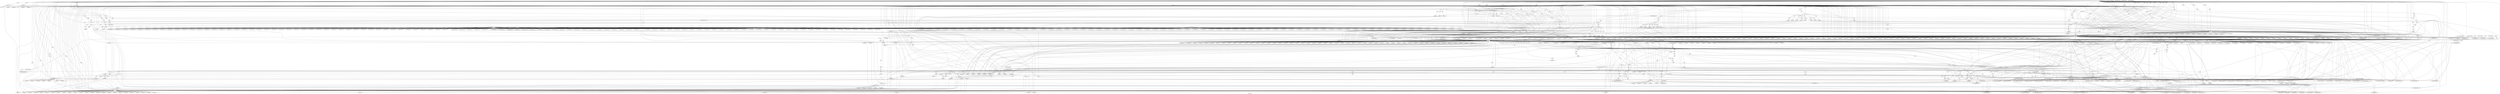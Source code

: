 digraph "DFG for 'Grafo'  "{
label="DFG for 'Grafo' ";
node_7[shape=ellipse,style=solid,label=""]
node_228[shape=doubleoctagon,style=solid,label="Call llvm.dbg.value"]
"node_7"->"node_228"
node_231[shape=doubleoctagon,style=solid,label="Call llvm.dbg.value"]
"node_7"->"node_231"
node_254[shape=doubleoctagon,style=solid,label="Call llvm.dbg.value"]
"node_7"->"node_254"
node_262[shape=doubleoctagon,style=solid,label="Call llvm.dbg.declare"]
"node_7"->"node_262"
node_265[shape=doubleoctagon,style=solid,label="Call llvm.dbg.declare"]
"node_7"->"node_265"
node_268[shape=doubleoctagon,style=solid,label="Call llvm.dbg.declare"]
"node_7"->"node_268"
node_271[shape=doubleoctagon,style=solid,label="Call llvm.dbg.declare"]
"node_7"->"node_271"
node_283[shape=doubleoctagon,style=solid,label="Call llvm.dbg.value"]
"node_7"->"node_283"
node_298[shape=doubleoctagon,style=solid,label="Call llvm.dbg.value"]
"node_7"->"node_298"
node_310[shape=doubleoctagon,style=solid,label="Call llvm.dbg.value"]
"node_7"->"node_310"
node_353[shape=doubleoctagon,style=solid,label="Call llvm.dbg.value"]
"node_7"->"node_353"
node_357[shape=doubleoctagon,style=solid,label="Call llvm.dbg.value"]
"node_7"->"node_357"
node_360[shape=doubleoctagon,style=solid,label="Call llvm.dbg.value"]
"node_7"->"node_360"
node_50[shape=doubleoctagon,style=solid,label="Call llvm.dbg.declare"]
"node_7"->"node_50"
node_181[shape=doubleoctagon,style=solid,label="Call llvm.dbg.value"]
"node_7"->"node_181"
node_107[shape=doubleoctagon,style=solid,label="Call llvm.dbg.value"]
"node_7"->"node_107"
node_160[shape=doubleoctagon,style=solid,label="Call llvm.dbg.value"]
"node_7"->"node_160"
node_167[shape=doubleoctagon,style=solid,label="Call llvm.dbg.value"]
"node_7"->"node_167"
node_124[shape=doubleoctagon,style=solid,label="Call llvm.dbg.value"]
"node_7"->"node_124"
node_129[shape=doubleoctagon,style=solid,label="Call llvm.dbg.value"]
"node_7"->"node_129"
node_143[shape=doubleoctagon,style=solid,label="Call llvm.dbg.value"]
"node_7"->"node_143"
node_147[shape=doubleoctagon,style=solid,label="Call llvm.dbg.value"]
"node_7"->"node_147"
node_363[shape=doubleoctagon,style=solid,label="Call llvm.dbg.value"]
"node_7"->"node_363"
node_366[shape=doubleoctagon,style=solid,label="Call llvm.dbg.value"]
"node_7"->"node_366"
node_369[shape=doubleoctagon,style=solid,label="Call llvm.dbg.value"]
"node_7"->"node_369"
node_372[shape=doubleoctagon,style=solid,label="Call llvm.dbg.value"]
"node_7"->"node_372"
node_375[shape=doubleoctagon,style=solid,label="Call llvm.dbg.value"]
"node_7"->"node_375"
node_378[shape=doubleoctagon,style=solid,label="Call llvm.dbg.value"]
"node_7"->"node_378"
node_381[shape=doubleoctagon,style=solid,label="Call llvm.dbg.value"]
"node_7"->"node_381"
node_384[shape=doubleoctagon,style=solid,label="Call llvm.dbg.value"]
"node_7"->"node_384"
node_387[shape=doubleoctagon,style=solid,label="Call llvm.dbg.value"]
"node_7"->"node_387"
node_390[shape=doubleoctagon,style=solid,label="Call llvm.dbg.value"]
"node_7"->"node_390"
node_393[shape=doubleoctagon,style=solid,label="Call llvm.dbg.value"]
"node_7"->"node_393"
node_396[shape=doubleoctagon,style=solid,label="Call llvm.dbg.value"]
"node_7"->"node_396"
node_404[shape=doubleoctagon,style=solid,label="Call llvm.dbg.declare"]
"node_7"->"node_404"
node_412[shape=doubleoctagon,style=solid,label="Call llvm.dbg.declare"]
"node_7"->"node_412"
node_891[shape=doubleoctagon,style=solid,label="Call llvm.dbg.value"]
"node_7"->"node_891"
node_894[shape=doubleoctagon,style=solid,label="Call llvm.dbg.value"]
"node_7"->"node_894"
node_897[shape=doubleoctagon,style=solid,label="Call llvm.dbg.value"]
"node_7"->"node_897"
node_197[shape=doubleoctagon,style=solid,label="Call llvm.dbg.value"]
"node_7"->"node_197"
node_207[shape=doubleoctagon,style=solid,label="Call llvm.dbg.value"]
"node_7"->"node_207"
node_210[shape=doubleoctagon,style=solid,label="Call llvm.dbg.value"]
"node_7"->"node_210"
node_213[shape=doubleoctagon,style=solid,label="Call llvm.dbg.value"]
"node_7"->"node_213"
node_216[shape=doubleoctagon,style=solid,label="Call llvm.dbg.value"]
"node_7"->"node_216"
node_219[shape=doubleoctagon,style=solid,label="Call llvm.dbg.value"]
"node_7"->"node_219"
node_222[shape=doubleoctagon,style=solid,label="Call llvm.dbg.value"]
"node_7"->"node_222"
node_225[shape=doubleoctagon,style=solid,label="Call llvm.dbg.value"]
"node_7"->"node_225"
node_472[shape=doubleoctagon,style=solid,label="Call llvm.dbg.value"]
"node_7"->"node_472"
node_234[shape=doubleoctagon,style=solid,label="Call llvm.dbg.declare"]
"node_7"->"node_234"
node_237[shape=doubleoctagon,style=solid,label="Call llvm.dbg.declare"]
"node_7"->"node_237"
node_240[shape=doubleoctagon,style=solid,label="Call llvm.dbg.declare"]
"node_7"->"node_240"
node_18[shape=doubleoctagon,style=solid,label="Call llvm.dbg.value"]
"node_7"->"node_18"
node_21[shape=doubleoctagon,style=solid,label="Call llvm.dbg.value"]
"node_7"->"node_21"
node_36[shape=doubleoctagon,style=solid,label="Call llvm.dbg.value"]
"node_7"->"node_36"
node_39[shape=doubleoctagon,style=solid,label="Call llvm.dbg.value"]
"node_7"->"node_39"
node_27[shape=doubleoctagon,style=solid,label="Call llvm.dbg.value"]
"node_7"->"node_27"
node_33[shape=doubleoctagon,style=solid,label="Call llvm.dbg.value"]
"node_7"->"node_33"
node_9[shape=doubleoctagon,style=solid,label="Call llvm.dbg.value"]
"node_7"->"node_9"
node_30[shape=doubleoctagon,style=solid,label="Call llvm.dbg.value"]
"node_7"->"node_30"
node_3[shape=doubleoctagon,style=solid,label="Call llvm.dbg.value"]
"node_7"->"node_3"
node_12[shape=doubleoctagon,style=solid,label="Call llvm.dbg.value"]
"node_7"->"node_12"
node_15[shape=doubleoctagon,style=solid,label="Call llvm.dbg.value"]
"node_7"->"node_15"
node_24[shape=doubleoctagon,style=solid,label="Call llvm.dbg.value"]
"node_7"->"node_24"
node_464[shape=doubleoctagon,style=solid,label="Call llvm.dbg.value"]
"node_7"->"node_464"
node_948[shape=doubleoctagon,style=solid,label="Call llvm.dbg.declare"]
"node_7"->"node_948"
node_961[shape=doubleoctagon,style=solid,label="Call llvm.dbg.value"]
"node_7"->"node_961"
node_475[shape=doubleoctagon,style=solid,label="Call llvm.dbg.value"]
"node_7"->"node_475"
node_478[shape=doubleoctagon,style=solid,label="Call llvm.dbg.value"]
"node_7"->"node_478"
node_481[shape=doubleoctagon,style=solid,label="Call llvm.dbg.value"]
"node_7"->"node_481"
node_484[shape=doubleoctagon,style=solid,label="Call llvm.dbg.value"]
"node_7"->"node_484"
node_487[shape=doubleoctagon,style=solid,label="Call llvm.dbg.value"]
"node_7"->"node_487"
node_490[shape=doubleoctagon,style=solid,label="Call llvm.dbg.value"]
"node_7"->"node_490"
node_493[shape=doubleoctagon,style=solid,label="Call llvm.dbg.value"]
"node_7"->"node_493"
node_496[shape=doubleoctagon,style=solid,label="Call llvm.dbg.value"]
"node_7"->"node_496"
node_499[shape=doubleoctagon,style=solid,label="Call llvm.dbg.declare"]
"node_7"->"node_499"
node_502[shape=doubleoctagon,style=solid,label="Call llvm.dbg.declare"]
"node_7"->"node_502"
node_505[shape=doubleoctagon,style=solid,label="Call llvm.dbg.declare"]
"node_7"->"node_505"
node_508[shape=doubleoctagon,style=solid,label="Call llvm.dbg.declare"]
"node_7"->"node_508"
node_511[shape=doubleoctagon,style=solid,label="Call llvm.dbg.value"]
"node_7"->"node_511"
node_519[shape=doubleoctagon,style=solid,label="Call llvm.dbg.declare"]
"node_7"->"node_519"
node_522[shape=doubleoctagon,style=solid,label="Call llvm.dbg.declare"]
"node_7"->"node_522"
node_541[shape=doubleoctagon,style=solid,label="Call llvm.dbg.value"]
"node_7"->"node_541"
node_555[shape=doubleoctagon,style=solid,label="Call llvm.dbg.value"]
"node_7"->"node_555"
node_566[shape=doubleoctagon,style=solid,label="Call llvm.dbg.value"]
"node_7"->"node_566"
node_592[shape=doubleoctagon,style=solid,label="Call llvm.dbg.value"]
"node_7"->"node_592"
node_596[shape=doubleoctagon,style=solid,label="Call llvm.dbg.value"]
"node_7"->"node_596"
node_609[shape=doubleoctagon,style=solid,label="Call llvm.dbg.value"]
"node_7"->"node_609"
node_611[shape=doubleoctagon,style=solid,label="Call llvm.dbg.value"]
"node_7"->"node_611"
node_648[shape=doubleoctagon,style=solid,label="Call llvm.dbg.value"]
"node_7"->"node_648"
node_655[shape=doubleoctagon,style=solid,label="Call llvm.dbg.value"]
"node_7"->"node_655"
node_673[shape=doubleoctagon,style=solid,label="Call llvm.dbg.value"]
"node_7"->"node_673"
node_675[shape=doubleoctagon,style=solid,label="Call llvm.dbg.value"]
"node_7"->"node_675"
node_692[shape=doubleoctagon,style=solid,label="Call llvm.dbg.value"]
"node_7"->"node_692"
node_703[shape=doubleoctagon,style=solid,label="Call llvm.dbg.value"]
"node_7"->"node_703"
node_706[shape=doubleoctagon,style=solid,label="Call llvm.dbg.value"]
"node_7"->"node_706"
node_709[shape=doubleoctagon,style=solid,label="Call llvm.dbg.declare"]
"node_7"->"node_709"
node_712[shape=doubleoctagon,style=solid,label="Call llvm.dbg.declare"]
"node_7"->"node_712"
node_715[shape=doubleoctagon,style=solid,label="Call llvm.dbg.declare"]
"node_7"->"node_715"
node_718[shape=doubleoctagon,style=solid,label="Call llvm.dbg.declare"]
"node_7"->"node_718"
node_721[shape=doubleoctagon,style=solid,label="Call llvm.dbg.declare"]
"node_7"->"node_721"
node_724[shape=doubleoctagon,style=solid,label="Call llvm.dbg.declare"]
"node_7"->"node_724"
node_727[shape=doubleoctagon,style=solid,label="Call llvm.dbg.declare"]
"node_7"->"node_727"
node_730[shape=doubleoctagon,style=solid,label="Call llvm.dbg.declare"]
"node_7"->"node_730"
node_733[shape=doubleoctagon,style=solid,label="Call llvm.dbg.declare"]
"node_7"->"node_733"
node_762[shape=doubleoctagon,style=solid,label="Call llvm.dbg.value"]
"node_7"->"node_762"
node_776[shape=doubleoctagon,style=solid,label="Call llvm.dbg.value"]
"node_7"->"node_776"
node_782[shape=doubleoctagon,style=solid,label="Call llvm.dbg.value"]
"node_7"->"node_782"
node_792[shape=doubleoctagon,style=solid,label="Call llvm.dbg.value"]
"node_7"->"node_792"
node_805[shape=doubleoctagon,style=solid,label="Call llvm.dbg.value"]
"node_7"->"node_805"
node_825[shape=doubleoctagon,style=solid,label="Call llvm.dbg.value"]
"node_7"->"node_825"
node_828[shape=doubleoctagon,style=solid,label="Call llvm.dbg.value"]
"node_7"->"node_828"
node_831[shape=doubleoctagon,style=solid,label="Call llvm.dbg.value"]
"node_7"->"node_831"
node_834[shape=doubleoctagon,style=solid,label="Call llvm.dbg.value"]
"node_7"->"node_834"
node_837[shape=doubleoctagon,style=solid,label="Call llvm.dbg.value"]
"node_7"->"node_837"
node_840[shape=doubleoctagon,style=solid,label="Call llvm.dbg.declare"]
"node_7"->"node_840"
node_843[shape=doubleoctagon,style=solid,label="Call llvm.dbg.declare"]
"node_7"->"node_843"
node_846[shape=doubleoctagon,style=solid,label="Call llvm.dbg.declare"]
"node_7"->"node_846"
node_849[shape=doubleoctagon,style=solid,label="Call llvm.dbg.declare"]
"node_7"->"node_849"
node_885[shape=doubleoctagon,style=solid,label="Call llvm.dbg.value"]
"node_7"->"node_885"
node_888[shape=doubleoctagon,style=solid,label="Call llvm.dbg.value"]
"node_7"->"node_888"
node_900[shape=doubleoctagon,style=solid,label="Call llvm.dbg.value"]
"node_7"->"node_900"
node_903[shape=doubleoctagon,style=solid,label="Call llvm.dbg.value"]
"node_7"->"node_903"
node_906[shape=doubleoctagon,style=solid,label="Call llvm.dbg.value"]
"node_7"->"node_906"
node_909[shape=doubleoctagon,style=solid,label="Call llvm.dbg.declare"]
"node_7"->"node_909"
node_912[shape=doubleoctagon,style=solid,label="Call llvm.dbg.declare"]
"node_7"->"node_912"
node_915[shape=doubleoctagon,style=solid,label="Call llvm.dbg.declare"]
"node_7"->"node_915"
node_918[shape=doubleoctagon,style=solid,label="Call llvm.dbg.declare"]
"node_7"->"node_918"
node_921[shape=doubleoctagon,style=solid,label="Call llvm.dbg.declare"]
"node_7"->"node_921"
node_924[shape=doubleoctagon,style=solid,label="Call llvm.dbg.declare"]
"node_7"->"node_924"
node_927[shape=doubleoctagon,style=solid,label="Call llvm.dbg.declare"]
"node_7"->"node_927"
node_930[shape=doubleoctagon,style=solid,label="Call llvm.dbg.declare"]
"node_7"->"node_930"
node_933[shape=doubleoctagon,style=solid,label="Call llvm.dbg.declare"]
"node_7"->"node_933"
node_936[shape=doubleoctagon,style=solid,label="Call llvm.dbg.declare"]
"node_7"->"node_936"
node_939[shape=doubleoctagon,style=solid,label="Call llvm.dbg.declare"]
"node_7"->"node_939"
node_942[shape=doubleoctagon,style=solid,label="Call llvm.dbg.declare"]
"node_7"->"node_942"
node_945[shape=doubleoctagon,style=solid,label="Call llvm.dbg.declare"]
"node_7"->"node_945"
node_970[shape=doubleoctagon,style=solid,label="Call llvm.dbg.declare"]
"node_7"->"node_970"
node_1025[shape=doubleoctagon,style=solid,label="Call llvm.dbg.value"]
"node_7"->"node_1025"
node_1039[shape=doubleoctagon,style=solid,label="Call llvm.dbg.value"]
"node_7"->"node_1039"
node_1046[shape=doubleoctagon,style=solid,label="Call llvm.dbg.declare"]
"node_7"->"node_1046"
node_1075[shape=doubleoctagon,style=solid,label="Call llvm.dbg.value"]
"node_7"->"node_1075"
node_1136[shape=doubleoctagon,style=solid,label="Call llvm.dbg.value"]
"node_7"->"node_1136"
node_1139[shape=doubleoctagon,style=solid,label="Call llvm.dbg.value"]
"node_7"->"node_1139"
node_1142[shape=doubleoctagon,style=solid,label="Call llvm.dbg.value"]
"node_7"->"node_1142"
node_1145[shape=doubleoctagon,style=solid,label="Call llvm.dbg.value"]
"node_7"->"node_1145"
node_1148[shape=doubleoctagon,style=solid,label="Call llvm.dbg.value"]
"node_7"->"node_1148"
node_1151[shape=doubleoctagon,style=solid,label="Call llvm.dbg.declare"]
"node_7"->"node_1151"
node_1154[shape=doubleoctagon,style=solid,label="Call llvm.dbg.declare"]
"node_7"->"node_1154"
node_1157[shape=doubleoctagon,style=solid,label="Call llvm.dbg.declare"]
"node_7"->"node_1157"
node_1160[shape=doubleoctagon,style=solid,label="Call llvm.dbg.declare"]
"node_7"->"node_1160"
node_1163[shape=doubleoctagon,style=solid,label="Call llvm.dbg.declare"]
"node_7"->"node_1163"
node_1166[shape=doubleoctagon,style=solid,label="Call llvm.dbg.declare"]
"node_7"->"node_1166"
node_1169[shape=doubleoctagon,style=solid,label="Call llvm.dbg.declare"]
"node_7"->"node_1169"
node_1172[shape=doubleoctagon,style=solid,label="Call llvm.dbg.declare"]
"node_7"->"node_1172"
node_1175[shape=doubleoctagon,style=solid,label="Call llvm.dbg.declare"]
"node_7"->"node_1175"
node_1178[shape=doubleoctagon,style=solid,label="Call llvm.dbg.declare"]
"node_7"->"node_1178"
node_1181[shape=doubleoctagon,style=solid,label="Call llvm.dbg.declare"]
"node_7"->"node_1181"
node_1184[shape=doubleoctagon,style=solid,label="Call llvm.dbg.declare"]
"node_7"->"node_1184"
node_1187[shape=doubleoctagon,style=solid,label="Call llvm.dbg.declare"]
"node_7"->"node_1187"
node_1190[shape=doubleoctagon,style=solid,label="Call llvm.dbg.declare"]
"node_7"->"node_1190"
node_1193[shape=doubleoctagon,style=solid,label="Call llvm.dbg.declare"]
"node_7"->"node_1193"
node_1196[shape=doubleoctagon,style=solid,label="Call llvm.dbg.declare"]
"node_7"->"node_1196"
node_1199[shape=doubleoctagon,style=solid,label="Call llvm.dbg.declare"]
"node_7"->"node_1199"
node_1262[shape=doubleoctagon,style=solid,label="Call llvm.dbg.value"]
"node_7"->"node_1262"
node_1273[shape=doubleoctagon,style=solid,label="Call llvm.dbg.declare"]
"node_7"->"node_1273"
node_1276[shape=doubleoctagon,style=solid,label="Call llvm.dbg.declare"]
"node_7"->"node_1276"
node_1279[shape=doubleoctagon,style=solid,label="Call llvm.dbg.declare"]
"node_7"->"node_1279"
node_1282[shape=doubleoctagon,style=solid,label="Call llvm.dbg.declare"]
"node_7"->"node_1282"
node_1285[shape=doubleoctagon,style=solid,label="Call llvm.dbg.declare"]
"node_7"->"node_1285"
node_1288[shape=doubleoctagon,style=solid,label="Call llvm.dbg.declare"]
"node_7"->"node_1288"
node_1338[shape=doubleoctagon,style=solid,label="Call llvm.dbg.value"]
"node_7"->"node_1338"
node_0[shape=ellipse,style=dashed,label="Memory 4"]
node_65[shape=doubleoctagon,style=solid,label="Call matrix_init_random"]
"node_0"->"node_65"
node_75[shape=octagon,style=solid,label="getelementptr"]
"node_0"->"node_75"
node_76[shape=doubleoctagon,style=solid,label="Call matrix_init_random"]
"node_0"->"node_76"
node_81[shape=octagon,style=solid,label="getelementptr"]
"node_0"->"node_81"
node_82[shape=doubleoctagon,style=solid,label="Call matrix_init_random"]
"node_0"->"node_82"
node_87[shape=octagon,style=solid,label="getelementptr"]
"node_0"->"node_87"
node_88[shape=doubleoctagon,style=solid,label="Call matrix_init_random"]
"node_0"->"node_88"
node_93[shape=octagon,style=solid,label="getelementptr"]
"node_0"->"node_93"
node_253[shape=doubleoctagon,style=solid,label="Call matrix_add"]
"node_0"->"node_253"
node_276[shape=octagon,style=solid,label="getelementptr"]
"node_0"->"node_276"
node_280[shape=doubleoctagon,style=solid,label="Call matrix_copy"]
"node_0"->"node_280"
node_281[shape=octagon,style=solid,label="getelementptr"]
"node_0"->"node_281"
node_293[shape=octagon,style=solid,label="getelementptr"]
"node_0"->"node_293"
node_296[shape=doubleoctagon,style=solid,label="Call matrix_get_entry"]
"node_0"->"node_296"
node_301[shape=octagon,style=solid,label="getelementptr"]
"node_0"->"node_301"
node_307[shape=octagon,style=solid,label="getelementptr"]
"node_0"->"node_307"
node_308[shape=doubleoctagon,style=solid,label="Call matrix_add_multiple"]
"node_0"->"node_308"
node_314[shape=octagon,style=solid,label="getelementptr"]
"node_0"->"node_314"
node_323[shape=octagon,style=solid,label="getelementptr"]
"node_0"->"node_323"
node_324[shape=octagon,style=solid,label="getelementptr"]
"node_0"->"node_324"
node_325[shape=doubleoctagon,style=solid,label="Call matrix_product"]
"node_0"->"node_325"
node_333[shape=octagon,style=solid,label="getelementptr"]
"node_0"->"node_333"
node_334[shape=octagon,style=solid,label="getelementptr"]
"node_0"->"node_334"
node_335[shape=doubleoctagon,style=solid,label="Call matrix_subtract"]
"node_0"->"node_335"
node_338[shape=octagon,style=solid,label="getelementptr"]
"node_0"->"node_338"
node_339[shape=octagon,style=solid,label="getelementptr"]
"node_0"->"node_339"
node_351[shape=doubleoctagon,style=solid,label="Call hash_update"]
"node_0"->"node_351"
node_59[shape=doubleoctagon,style=solid,label="Call prng_init"]
"node_0"->"node_59"
node_410[shape=doubleoctagon,style=solid,label="Call hash_update"]
"node_0"->"node_410"
node_417[shape=octagon,style=solid,label="getelementptr"]
"node_0"->"node_417"
node_419[shape=doubleoctagon,style=solid,label="Call prng_init"]
"node_0"->"node_419"
node_422[shape=octagon,style=solid,label="getelementptr"]
"node_0"->"node_422"
node_424[shape=doubleoctagon,style=solid,label="Call matrix_init_random"]
"node_0"->"node_424"
node_429[shape=octagon,style=solid,label="getelementptr"]
"node_0"->"node_429"
node_430[shape=octagon,style=solid,label="getelementptr"]
"node_0"->"node_430"
node_431[shape=doubleoctagon,style=solid,label="Call matrix_init_random"]
"node_0"->"node_431"
node_434[shape=octagon,style=solid,label="getelementptr"]
"node_0"->"node_434"
node_435[shape=octagon,style=solid,label="getelementptr"]
"node_0"->"node_435"
node_436[shape=doubleoctagon,style=solid,label="Call matrix_init_random"]
"node_0"->"node_436"
node_439[shape=octagon,style=solid,label="getelementptr"]
"node_0"->"node_439"
node_440[shape=octagon,style=solid,label="getelementptr"]
"node_0"->"node_440"
node_441[shape=doubleoctagon,style=solid,label="Call matrix_init_random"]
"node_0"->"node_441"
node_445[shape=octagon,style=solid,label="getelementptr"]
"node_0"->"node_445"
node_446[shape=octagon,style=solid,label="getelementptr"]
"node_0"->"node_446"
node_447[shape=doubleoctagon,style=solid,label="Call hash_digest0"]
"node_0"->"node_447"
node_452[shape=doubleoctagon,style=solid,label="Call hash_digest0_aux"]
"node_0"->"node_452"
node_453[shape=octagon,style=solid,label="getelementptr"]
"node_0"->"node_453"
node_454[shape=octagon,style=solid,label="getelementptr"]
"node_0"->"node_454"
node_455[shape=doubleoctagon,style=solid,label="Call matrix_copy"]
"node_0"->"node_455"
node_456[shape=octagon,style=solid,label="getelementptr"]
"node_0"->"node_456"
node_457[shape=octagon,style=solid,label="getelementptr"]
"node_0"->"node_457"
node_458[shape=doubleoctagon,style=solid,label="Call matrix_copy"]
"node_0"->"node_458"
node_459[shape=octagon,style=solid,label="getelementptr"]
"node_0"->"node_459"
node_460[shape=octagon,style=solid,label="getelementptr"]
"node_0"->"node_460"
node_341[shape=doubleoctagon,style=solid,label="Call matrix_add_product"]
"node_0"->"node_341"
node_345[shape=octagon,style=solid,label="getelementptr"]
"node_0"->"node_345"
node_346[shape=octagon,style=solid,label="getelementptr"]
"node_0"->"node_346"
node_347[shape=doubleoctagon,style=solid,label="Call hash_update"]
"node_0"->"node_347"
node_450[shape=octagon,style=solid,label="getelementptr"]
"node_0"->"node_450"
node_451[shape=octagon,style=solid,label="getelementptr"]
"node_0"->"node_451"
node_461[shape=doubleoctagon,style=solid,label="Call matrix_copy"]
"node_0"->"node_461"
node_463[shape=doubleoctagon,style=solid,label="Call hash_update"]
"node_0"->"node_463"
node_951[shape=octagon,style=solid,label="getelementptr"]
"node_0"->"node_951"
node_952[shape=doubleoctagon,style=solid,label="Call randombytes"]
"node_0"->"node_952"
node_956[shape=octagon,style=solid,label="getelementptr"]
"node_0"->"node_956"
node_957[shape=doubleoctagon,style=solid,label="Call hash_update"]
"node_0"->"node_957"
node_959[shape=doubleoctagon,style=solid,label="Call hash_update"]
"node_0"->"node_959"
node_530[shape=octagon,style=solid,label="getelementptr"]
"node_0"->"node_530"
node_531[shape=octagon,style=solid,label="getelementptr"]
"node_0"->"node_531"
node_532[shape=doubleoctagon,style=solid,label="Call matrix_copy"]
"node_0"->"node_532"
node_535[shape=octagon,style=solid,label="getelementptr"]
"node_0"->"node_535"
node_536[shape=octagon,style=solid,label="getelementptr"]
"node_0"->"node_536"
node_538[shape=doubleoctagon,style=solid,label="Call matrix_copy"]
"node_0"->"node_538"
node_539[shape=octagon,style=solid,label="getelementptr"]
"node_0"->"node_539"
node_551[shape=octagon,style=solid,label="getelementptr"]
"node_0"->"node_551"
node_554[shape=doubleoctagon,style=solid,label="Call matrix_get_entry"]
"node_0"->"node_554"
node_558[shape=octagon,style=solid,label="getelementptr"]
"node_0"->"node_558"
node_563[shape=octagon,style=solid,label="getelementptr"]
"node_0"->"node_563"
node_564[shape=octagon,style=solid,label="getelementptr"]
"node_0"->"node_564"
node_565[shape=doubleoctagon,style=solid,label="Call matrix_add_multiple"]
"node_0"->"node_565"
node_573[shape=octagon,style=solid,label="getelementptr"]
"node_0"->"node_573"
node_579[shape=octagon,style=solid,label="getelementptr"]
"node_0"->"node_579"
node_580[shape=octagon,style=solid,label="getelementptr"]
"node_0"->"node_580"
node_585[shape=octagon,style=solid,label="getelementptr"]
"node_0"->"node_585"
node_589[shape=octagon,style=solid,label="getelementptr"]
"node_0"->"node_589"
node_590[shape=octagon,style=solid,label="getelementptr"]
"node_0"->"node_590"
node_591[shape=doubleoctagon,style=solid,label="Call matrix_add"]
"node_0"->"node_591"
node_606[shape=octagon,style=solid,label="getelementptr"]
"node_0"->"node_606"
node_627[shape=octagon,style=solid,label="getelementptr"]
"node_0"->"node_627"
node_628[shape=octagon,style=solid,label="getelementptr"]
"node_0"->"node_628"
node_629[shape=doubleoctagon,style=solid,label="Call matrix_product"]
"node_0"->"node_629"
node_645[shape=octagon,style=solid,label="getelementptr"]
"node_0"->"node_645"
node_646[shape=octagon,style=solid,label="getelementptr"]
"node_0"->"node_646"
node_647[shape=doubleoctagon,style=solid,label="Call matrix_subtract"]
"node_0"->"node_647"
node_1322[shape=octagon,style=solid,label="getelementptr"]
"node_0"->"node_1322"
node_1323[shape=doubleoctagon,style=solid,label="Call matrix_init_random"]
"node_0"->"node_1323"
node_684[shape=octagon,style=solid,label="getelementptr"]
"node_0"->"node_684"
node_686[shape=doubleoctagon,style=solid,label="Call hash_update"]
"node_0"->"node_686"
node_691[shape=doubleoctagon,style=solid,label="Call hash_update"]
"node_0"->"node_691"
node_736[shape=octagon,style=solid,label="getelementptr"]
"node_0"->"node_736"
node_737[shape=doubleoctagon,style=solid,label="Call randombytes"]
"node_0"->"node_737"
node_740[shape=octagon,style=solid,label="getelementptr"]
"node_0"->"node_740"
node_741[shape=doubleoctagon,style=solid,label="Call prng_init"]
"node_0"->"node_741"
node_743[shape=octagon,style=solid,label="getelementptr"]
"node_0"->"node_743"
node_744[shape=doubleoctagon,style=solid,label="Call matrix_init_random"]
"node_0"->"node_744"
node_745[shape=octagon,style=solid,label="getelementptr"]
"node_0"->"node_745"
node_746[shape=doubleoctagon,style=solid,label="Call matrix_init_random"]
"node_0"->"node_746"
node_747[shape=octagon,style=solid,label="getelementptr"]
"node_0"->"node_747"
node_748[shape=doubleoctagon,style=solid,label="Call matrix_init_random"]
"node_0"->"node_748"
node_750[shape=octagon,style=solid,label="getelementptr"]
"node_0"->"node_750"
node_751[shape=octagon,style=solid,label="getelementptr"]
"node_0"->"node_751"
node_755[shape=octagon,style=solid,label="getelementptr"]
"node_0"->"node_755"
node_756[shape=doubleoctagon,style=solid,label="Call matrix_horizontal_concatenation"]
"node_0"->"node_756"
node_758[shape=octagon,style=solid,label="getelementptr"]
"node_0"->"node_758"
node_759[shape=doubleoctagon,style=solid,label="Call randombytes"]
"node_0"->"node_759"
node_760[shape=octagon,style=solid,label="getelementptr"]
"node_0"->"node_760"
node_761[shape=doubleoctagon,style=solid,label="Call prng_init"]
"node_0"->"node_761"
node_773[shape=octagon,style=solid,label="getelementptr"]
"node_0"->"node_773"
node_774[shape=octagon,style=solid,label="getelementptr"]
"node_0"->"node_774"
node_775[shape=doubleoctagon,style=solid,label="Call matrix_init_random"]
"node_0"->"node_775"
node_778[shape=octagon,style=solid,label="getelementptr"]
"node_0"->"node_778"
node_779[shape=octagon,style=solid,label="getelementptr"]
"node_0"->"node_779"
node_781[shape=doubleoctagon,style=solid,label="Call matrix_copy"]
"node_0"->"node_781"
node_789[shape=octagon,style=solid,label="getelementptr"]
"node_0"->"node_789"
node_791[shape=doubleoctagon,style=solid,label="Call matrix_get_entry"]
"node_0"->"node_791"
node_795[shape=octagon,style=solid,label="getelementptr"]
"node_0"->"node_795"
node_796[shape=octagon,style=solid,label="getelementptr"]
"node_0"->"node_796"
node_801[shape=octagon,style=solid,label="getelementptr"]
"node_0"->"node_801"
node_802[shape=octagon,style=solid,label="getelementptr"]
"node_0"->"node_802"
node_803[shape=doubleoctagon,style=solid,label="Call matrix_subtract_multiple"]
"node_0"->"node_803"
node_807[shape=octagon,style=solid,label="getelementptr"]
"node_0"->"node_807"
node_808[shape=octagon,style=solid,label="getelementptr"]
"node_0"->"node_808"
node_809[shape=octagon,style=solid,label="getelementptr"]
"node_0"->"node_809"
node_810[shape=doubleoctagon,style=solid,label="Call pack_public_key"]
"node_0"->"node_810"
node_813[shape=octagon,style=solid,label="getelementptr"]
"node_0"->"node_813"
node_814[shape=octagon,style=solid,label="getelementptr"]
"node_0"->"node_814"
node_815[shape=octagon,style=solid,label="getelementptr"]
"node_0"->"node_815"
node_816[shape=octagon,style=solid,label="getelementptr"]
"node_0"->"node_816"
node_817[shape=doubleoctagon,style=solid,label="Call pack_secret_key"]
"node_0"->"node_817"
node_973[shape=octagon,style=solid,label="getelementptr"]
"node_0"->"node_973"
node_974[shape=doubleoctagon,style=solid,label="Call randombytes"]
"node_0"->"node_974"
node_977[shape=octagon,style=solid,label="getelementptr"]
"node_0"->"node_977"
node_978[shape=octagon,style=solid,label="getelementptr"]
"node_0"->"node_978"
node_979[shape=octagon,style=solid,label="getelementptr"]
"node_0"->"node_979"
node_980[shape=octagon,style=solid,label="getelementptr"]
"node_0"->"node_980"
node_981[shape=doubleoctagon,style=solid,label="Call seed_tree_init"]
"node_0"->"node_981"
node_985[shape=octagon,style=solid,label="getelementptr"]
"node_0"->"node_985"
node_986[shape=octagon,style=solid,label="getelementptr"]
"node_0"->"node_986"
node_989[shape=octagon,style=solid,label="getelementptr"]
"node_0"->"node_989"
node_990[shape=octagon,style=solid,label="getelementptr"]
"node_0"->"node_990"
node_993[shape=octagon,style=solid,label="getelementptr"]
"node_0"->"node_993"
node_994[shape=octagon,style=solid,label="getelementptr"]
"node_0"->"node_994"
node_997[shape=octagon,style=solid,label="getelementptr"]
"node_0"->"node_997"
node_998[shape=octagon,style=solid,label="getelementptr"]
"node_0"->"node_998"
node_1001[shape=octagon,style=solid,label="getelementptr"]
"node_0"->"node_1001"
node_1002[shape=octagon,style=solid,label="getelementptr"]
"node_0"->"node_1002"
node_1005[shape=octagon,style=solid,label="getelementptr"]
"node_0"->"node_1005"
node_1006[shape=octagon,style=solid,label="getelementptr"]
"node_0"->"node_1006"
node_1007[shape=octagon,style=solid,label="getelementptr"]
"node_0"->"node_1007"
node_1010[shape=octagon,style=solid,label="getelementptr"]
"node_0"->"node_1010"
node_1011[shape=octagon,style=solid,label="getelementptr"]
"node_0"->"node_1011"
node_1012[shape=doubleoctagon,style=solid,label="Call seed_tree_get_leaves"]
"node_0"->"node_1012"
node_1014[shape=octagon,style=solid,label="bitcast"]
"node_0"->"node_1014"
node_1020[shape=octagon,style=solid,label="getelementptr"]
"node_0"->"node_1020"
node_1021[shape=octagon,style=solid,label="getelementptr"]
"node_0"->"node_1021"
node_1022[shape=octagon,style=solid,label="bitcast"]
"node_0"->"node_1022"
node_1023[shape=doubleoctagon,style=solid,label="Call hash_update"]
"node_0"->"node_1023"
node_1028[shape=octagon,style=solid,label="getelementptr"]
"node_0"->"node_1028"
node_1029[shape=doubleoctagon,style=solid,label="Call hash_finalize"]
"node_0"->"node_1029"
node_1031[shape=octagon,style=solid,label="getelementptr"]
"node_0"->"node_1031"
node_1032[shape=doubleoctagon,style=solid,label="Call prng_init"]
"node_0"->"node_1032"
node_1035[shape=octagon,style=solid,label="getelementptr"]
"node_0"->"node_1035"
node_1036[shape=doubleoctagon,style=solid,label="Call hash_update"]
"node_0"->"node_1036"
node_1038[shape=doubleoctagon,style=solid,label="Call hash_update"]
"node_0"->"node_1038"
node_1049[shape=octagon,style=solid,label="getelementptr"]
"node_0"->"node_1049"
node_1050[shape=doubleoctagon,style=solid,label="Call matrix_init_random"]
"node_0"->"node_1050"
node_1054[shape=octagon,style=solid,label="getelementptr"]
"node_0"->"node_1054"
node_1055[shape=octagon,style=solid,label="getelementptr"]
"node_0"->"node_1055"
node_1058[shape=octagon,style=solid,label="getelementptr"]
"node_0"->"node_1058"
node_1059[shape=octagon,style=solid,label="getelementptr"]
"node_0"->"node_1059"
node_1062[shape=octagon,style=solid,label="getelementptr"]
"node_0"->"node_1062"
node_1063[shape=octagon,style=solid,label="getelementptr"]
"node_0"->"node_1063"
node_1066[shape=octagon,style=solid,label="getelementptr"]
"node_0"->"node_1066"
node_1067[shape=octagon,style=solid,label="getelementptr"]
"node_0"->"node_1067"
node_1070[shape=octagon,style=solid,label="getelementptr"]
"node_0"->"node_1070"
node_1071[shape=octagon,style=solid,label="getelementptr"]
"node_0"->"node_1071"
node_1072[shape=octagon,style=solid,label="getelementptr"]
"node_0"->"node_1072"
node_1392[shape=octagon,style=solid,label="phi"]
"node_0"->"node_1392"
node_1078[shape=octagon,style=solid,label="getelementptr"]
"node_0"->"node_1078"
node_1079[shape=doubleoctagon,style=solid,label="Call hash_update"]
"node_0"->"node_1079"
node_1081[shape=octagon,style=solid,label="getelementptr"]
"node_0"->"node_1081"
node_1082[shape=doubleoctagon,style=solid,label="Call hash_finalize"]
"node_0"->"node_1082"
node_1083[shape=octagon,style=solid,label="getelementptr"]
"node_0"->"node_1083"
node_1084[shape=octagon,style=solid,label="getelementptr"]
"node_0"->"node_1084"
node_1085[shape=doubleoctagon,style=solid,label="Call get_second_challenges"]
"node_0"->"node_1085"
node_1087[shape=octagon,style=solid,label="getelementptr"]
"node_0"->"node_1087"
node_1088[shape=octagon,style=solid,label="getelementptr"]
"node_0"->"node_1088"
node_1089[shape=octagon,style=solid,label="getelementptr"]
"node_0"->"node_1089"
node_1090[shape=octagon,style=solid,label="getelementptr"]
"node_0"->"node_1090"
node_1091[shape=octagon,style=solid,label="getelementptr"]
"node_0"->"node_1091"
node_1092[shape=octagon,style=solid,label="getelementptr"]
"node_0"->"node_1092"
node_1093[shape=octagon,style=solid,label="getelementptr"]
"node_0"->"node_1093"
node_1094[shape=octagon,style=solid,label="getelementptr"]
"node_0"->"node_1094"
node_1095[shape=octagon,style=solid,label="getelementptr"]
"node_0"->"node_1095"
node_1096[shape=octagon,style=solid,label="getelementptr"]
"node_0"->"node_1096"
node_1097[shape=doubleoctagon,style=solid,label="Call pack_signature"]
"node_0"->"node_1097"
node_1100[shape=octagon,style=solid,label="load"]
"node_0"->"node_1100"
node_1102[shape=doubleoctagon,style=solid,label="Call llvm.memcpy.p0i8.p0i8.i64"]
"node_0"->"node_1102"
node_1109[shape=octagon,style=solid,label="load"]
"node_0"->"node_1109"
node_1239[shape=doubleoctagon,style=solid,label="Call prng_init"]
"node_0"->"node_1239"
node_1250[shape=doubleoctagon,style=solid,label="Call hash_update"]
"node_0"->"node_1250"
node_1261[shape=doubleoctagon,style=solid,label="Call hash_update"]
"node_0"->"node_1261"
node_1329[shape=octagon,style=solid,label="getelementptr"]
"node_0"->"node_1329"
node_1371[shape=octagon,style=solid,label="phi"]
"node_0"->"node_1371"
node_1372[shape=octagon,style=solid,label="phi"]
"node_0"->"node_1372"
node_1373[shape=octagon,style=solid,label="phi"]
"node_0"->"node_1373"
node_1374[shape=octagon,style=solid,label="phi"]
"node_0"->"node_1374"
node_1375[shape=octagon,style=solid,label="phi"]
"node_0"->"node_1375"
node_1376[shape=octagon,style=solid,label="phi"]
"node_0"->"node_1376"
node_1377[shape=octagon,style=solid,label="phi"]
"node_0"->"node_1377"
node_1379[shape=octagon,style=solid,label="phi"]
"node_0"->"node_1379"
node_1382[shape=octagon,style=solid,label="phi"]
"node_0"->"node_1382"
node_1385[shape=octagon,style=solid,label="phi"]
"node_0"->"node_1385"
node_1386[shape=octagon,style=solid,label="phi"]
"node_0"->"node_1386"
node_1387[shape=octagon,style=solid,label="phi"]
"node_0"->"node_1387"
node_1388[shape=octagon,style=solid,label="phi"]
"node_0"->"node_1388"
node_1389[shape=octagon,style=solid,label="phi"]
"node_0"->"node_1389"
node_1390[shape=octagon,style=solid,label="phi"]
"node_0"->"node_1390"
node_1415[shape=octagon,style=solid,label="phi"]
"node_0"->"node_1415"
node_1[shape=octagon,style=solid,label="alloca"]
"node_1"->"node_0"
node_2[shape=box,style=solid,label="1"]
"node_2"->"node_1"
"node_2"->"node_76"
node_259[shape=octagon,style=solid,label="add"]
"node_2"->"node_259"
node_288[shape=octagon,style=solid,label="add"]
"node_2"->"node_288"
node_303[shape=octagon,style=solid,label="add"]
"node_2"->"node_303"
node_355[shape=octagon,style=solid,label="alloca"]
"node_2"->"node_355"
node_356[shape=octagon,style=solid,label="alloca"]
"node_2"->"node_356"
node_46[shape=octagon,style=solid,label="add"]
"node_2"->"node_46"
node_104[shape=doubleoctagon,style=solid,label="Call matrix_copy"]
"node_2"->"node_104"
node_112[shape=octagon,style=solid,label="add"]
"node_2"->"node_112"
node_122[shape=doubleoctagon,style=solid,label="Call matrix_subtract"]
"node_2"->"node_122"
node_151[shape=octagon,style=solid,label="add"]
"node_2"->"node_151"
node_171[shape=octagon,style=solid,label="add"]
"node_2"->"node_171"
node_133[shape=octagon,style=solid,label="add"]
"node_2"->"node_133"
node_659[shape=octagon,style=solid,label="add"]
"node_2"->"node_659"
node_401[shape=octagon,style=solid,label="add"]
"node_2"->"node_401"
"node_2"->"node_431"
"node_2"->"node_455"
node_199[shape=octagon,style=solid,label="alloca"]
"node_2"->"node_199"
node_201[shape=octagon,style=solid,label="alloca"]
"node_2"->"node_201"
node_202[shape=octagon,style=solid,label="alloca"]
"node_2"->"node_202"
node_203[shape=octagon,style=solid,label="alloca"]
"node_2"->"node_203"
node_204[shape=octagon,style=solid,label="alloca"]
"node_2"->"node_204"
node_205[shape=octagon,style=solid,label="alloca"]
"node_2"->"node_205"
node_206[shape=octagon,style=solid,label="alloca"]
"node_2"->"node_206"
node_466[shape=octagon,style=solid,label="alloca"]
"node_2"->"node_466"
node_467[shape=octagon,style=solid,label="alloca"]
"node_2"->"node_467"
node_468[shape=octagon,style=solid,label="alloca"]
"node_2"->"node_468"
node_469[shape=octagon,style=solid,label="alloca"]
"node_2"->"node_469"
node_470[shape=octagon,style=solid,label="alloca"]
"node_2"->"node_470"
node_471[shape=octagon,style=solid,label="alloca"]
"node_2"->"node_471"
node_516[shape=octagon,style=solid,label="add"]
"node_2"->"node_516"
node_546[shape=octagon,style=solid,label="add"]
"node_2"->"node_546"
node_560[shape=octagon,style=solid,label="add"]
"node_2"->"node_560"
node_600[shape=octagon,style=solid,label="add"]
"node_2"->"node_600"
node_615[shape=octagon,style=solid,label="add"]
"node_2"->"node_615"
node_679[shape=octagon,style=solid,label="add"]
"node_2"->"node_679"
node_694[shape=octagon,style=solid,label="alloca"]
"node_2"->"node_694"
node_695[shape=octagon,style=solid,label="alloca"]
"node_2"->"node_695"
node_696[shape=octagon,style=solid,label="alloca"]
"node_2"->"node_696"
node_697[shape=octagon,style=solid,label="alloca"]
"node_2"->"node_697"
node_698[shape=octagon,style=solid,label="alloca"]
"node_2"->"node_698"
node_699[shape=octagon,style=solid,label="alloca"]
"node_2"->"node_699"
node_700[shape=octagon,style=solid,label="alloca"]
"node_2"->"node_700"
node_701[shape=octagon,style=solid,label="alloca"]
"node_2"->"node_701"
node_702[shape=octagon,style=solid,label="alloca"]
"node_2"->"node_702"
"node_2"->"node_744"
node_766[shape=octagon,style=solid,label="phi"]
"node_2"->"node_766"
node_768[shape=octagon,style=solid,label="add"]
"node_2"->"node_768"
node_786[shape=octagon,style=solid,label="add"]
"node_2"->"node_786"
node_798[shape=octagon,style=solid,label="add"]
"node_2"->"node_798"
node_820[shape=octagon,style=solid,label="alloca"]
"node_2"->"node_820"
node_821[shape=octagon,style=solid,label="alloca"]
"node_2"->"node_821"
node_823[shape=octagon,style=solid,label="alloca"]
"node_2"->"node_823"
node_824[shape=octagon,style=solid,label="alloca"]
"node_2"->"node_824"
node_869[shape=octagon,style=solid,label="alloca"]
"node_2"->"node_869"
node_870[shape=octagon,style=solid,label="alloca"]
"node_2"->"node_870"
node_871[shape=octagon,style=solid,label="alloca"]
"node_2"->"node_871"
node_872[shape=octagon,style=solid,label="alloca"]
"node_2"->"node_872"
node_873[shape=octagon,style=solid,label="alloca"]
"node_2"->"node_873"
node_874[shape=octagon,style=solid,label="alloca"]
"node_2"->"node_874"
node_875[shape=octagon,style=solid,label="alloca"]
"node_2"->"node_875"
node_876[shape=octagon,style=solid,label="alloca"]
"node_2"->"node_876"
node_877[shape=octagon,style=solid,label="alloca"]
"node_2"->"node_877"
node_878[shape=octagon,style=solid,label="alloca"]
"node_2"->"node_878"
node_879[shape=octagon,style=solid,label="alloca"]
"node_2"->"node_879"
node_880[shape=octagon,style=solid,label="alloca"]
"node_2"->"node_880"
node_881[shape=octagon,style=solid,label="alloca"]
"node_2"->"node_881"
node_882[shape=octagon,style=solid,label="alloca"]
"node_2"->"node_882"
node_883[shape=octagon,style=solid,label="alloca"]
"node_2"->"node_883"
node_884[shape=octagon,style=solid,label="alloca"]
"node_2"->"node_884"
node_966[shape=octagon,style=solid,label="add"]
"node_2"->"node_966"
node_1043[shape=octagon,style=solid,label="add"]
"node_2"->"node_1043"
"node_2"->"node_1102"
node_1113[shape=octagon,style=solid,label="alloca"]
"node_2"->"node_1113"
node_1114[shape=octagon,style=solid,label="alloca"]
"node_2"->"node_1114"
node_1115[shape=octagon,style=solid,label="alloca"]
"node_2"->"node_1115"
node_1116[shape=octagon,style=solid,label="alloca"]
"node_2"->"node_1116"
node_1117[shape=octagon,style=solid,label="alloca"]
"node_2"->"node_1117"
node_1118[shape=octagon,style=solid,label="alloca"]
"node_2"->"node_1118"
node_1119[shape=octagon,style=solid,label="alloca"]
"node_2"->"node_1119"
node_1120[shape=octagon,style=solid,label="alloca"]
"node_2"->"node_1120"
node_1121[shape=octagon,style=solid,label="alloca"]
"node_2"->"node_1121"
node_1122[shape=octagon,style=solid,label="alloca"]
"node_2"->"node_1122"
node_1123[shape=octagon,style=solid,label="alloca"]
"node_2"->"node_1123"
node_1124[shape=octagon,style=solid,label="alloca"]
"node_2"->"node_1124"
node_1125[shape=octagon,style=solid,label="alloca"]
"node_2"->"node_1125"
node_1126[shape=octagon,style=solid,label="alloca"]
"node_2"->"node_1126"
node_1127[shape=octagon,style=solid,label="alloca"]
"node_2"->"node_1127"
node_1128[shape=octagon,style=solid,label="alloca"]
"node_2"->"node_1128"
node_1129[shape=octagon,style=solid,label="alloca"]
"node_2"->"node_1129"
node_1130[shape=octagon,style=solid,label="alloca"]
"node_2"->"node_1130"
node_1131[shape=octagon,style=solid,label="alloca"]
"node_2"->"node_1131"
node_1132[shape=octagon,style=solid,label="alloca"]
"node_2"->"node_1132"
node_1133[shape=octagon,style=solid,label="alloca"]
"node_2"->"node_1133"
node_1134[shape=octagon,style=solid,label="alloca"]
"node_2"->"node_1134"
node_1135[shape=octagon,style=solid,label="alloca"]
"node_2"->"node_1135"
node_1367[shape=doubleoctagon,style=solid,label="Call llvm.memcpy.p0i8.p0i8.i64"]
"node_2"->"node_1367"
node_64[shape=octagon,style=solid,label="getelementptr"]
"node_64"->"node_0"
node_66[shape=box,style=solid,label="9"]
"node_66"->"node_65"
"node_66"->"node_82"
node_251[shape=doubleoctagon,style=solid,label="Call matrix_product"]
"node_66"->"node_251"
"node_66"->"node_253"
"node_66"->"node_325"
node_328[shape=doubleoctagon,style=solid,label="Call matrix_subtract_product"]
"node_66"->"node_328"
"node_66"->"node_335"
node_158[shape=doubleoctagon,style=solid,label="Call matrix_add"]
"node_66"->"node_158"
node_165[shape=doubleoctagon,style=solid,label="Call matrix_product"]
"node_66"->"node_165"
node_180[shape=doubleoctagon,style=solid,label="Call matrix_subtract"]
"node_66"->"node_180"
node_145[shape=doubleoctagon,style=solid,label="Call matrix_init_zero"]
"node_66"->"node_145"
node_672[shape=doubleoctagon,style=solid,label="Call matrix_subtract"]
"node_66"->"node_672"
"node_66"->"node_424"
"node_66"->"node_436"
"node_66"->"node_341"
"node_66"->"node_461"
"node_66"->"node_532"
node_582[shape=doubleoctagon,style=solid,label="Call matrix_product"]
"node_66"->"node_582"
"node_66"->"node_591"
node_595[shape=doubleoctagon,style=solid,label="Call matrix_init_zero"]
"node_66"->"node_595"
node_608[shape=doubleoctagon,style=solid,label="Call matrix_add"]
"node_66"->"node_608"
"node_66"->"node_629"
node_638[shape=doubleoctagon,style=solid,label="Call matrix_subtract_product"]
"node_66"->"node_638"
"node_66"->"node_647"
node_654[shape=doubleoctagon,style=solid,label="Call matrix_init_zero"]
"node_66"->"node_654"
"node_66"->"node_1323"
"node_66"->"node_1050"
node_67[shape=box,style=solid,label="4"]
"node_67"->"node_65"
"node_67"->"node_88"
"node_67"->"node_251"
"node_67"->"node_253"
node_315[shape=doubleoctagon,style=solid,label="Call matrix_horizontal_split"]
"node_67"->"node_315"
node_317[shape=doubleoctagon,style=solid,label="Call matrix_negate"]
"node_67"->"node_317"
"node_67"->"node_325"
"node_67"->"node_158"
"node_67"->"node_165"
node_128[shape=doubleoctagon,style=solid,label="Call matrix_copy"]
"node_67"->"node_128"
node_142[shape=doubleoctagon,style=solid,label="Call matrix_subtract"]
"node_67"->"node_142"
"node_67"->"node_145"
"node_67"->"node_424"
"node_67"->"node_441"
"node_67"->"node_458"
"node_67"->"node_341"
node_245[shape=doubleoctagon,style=solid,label="Call matrix_horizontal_split"]
"node_67"->"node_245"
"node_67"->"node_532"
node_574[shape=doubleoctagon,style=solid,label="Call matrix_horizontal_split"]
"node_67"->"node_574"
node_576[shape=doubleoctagon,style=solid,label="Call matrix_negate"]
"node_67"->"node_576"
"node_67"->"node_582"
"node_67"->"node_591"
"node_67"->"node_595"
"node_67"->"node_608"
"node_67"->"node_629"
"node_67"->"node_746"
"node_67"->"node_748"
node_752[shape=doubleoctagon,style=solid,label="Call matrix_product"]
"node_67"->"node_752"
"node_67"->"node_756"
node_68[shape=box,style=solid,label="Const:matrix_init_random"]
"node_68"->"node_65"
"node_68"->"node_76"
"node_68"->"node_82"
"node_68"->"node_88"
"node_68"->"node_424"
"node_68"->"node_431"
"node_68"->"node_436"
"node_68"->"node_441"
"node_68"->"node_1323"
"node_68"->"node_744"
"node_68"->"node_746"
"node_68"->"node_748"
"node_68"->"node_775"
"node_68"->"node_1050"
node_69[shape=ellipse,style=solid,label="cmp4"]
"node_69"->"node_0" [style=dashed]
node_72[shape=ellipse,style=solid,label="idxprom5"]
"node_69"->"node_72" [style=dashed]
node_78[shape=ellipse,style=solid,label="idxprom8"]
"node_69"->"node_78" [style=dashed]
node_84[shape=ellipse,style=solid,label="idxprom11"]
"node_69"->"node_84" [style=dashed]
node_89[shape=ellipse,style=solid,label="idxprom14"]
"node_69"->"node_89" [style=dashed]
node_92[shape=ellipse,style=dashed,label="Memory 5"]
"node_69"->"node_92" [style=dashed]
node_94[shape=ellipse,style=solid,label="idxprom17"]
"node_69"->"node_94" [style=dashed]
node_109[shape=ellipse,style=solid,label="j.0"]
"node_69"->"node_109" [style=dashed]
node_113[shape=ellipse,style=solid,label="cmp23"]
"node_69"->"node_113" [style=dashed]
node_70[shape=octagon,style=solid,label="icmp"]
"node_70"->"node_69"
node_71[shape=box,style=solid,label="255"]
"node_71"->"node_70"
node_114[shape=octagon,style=solid,label="icmp"]
"node_71"->"node_114"
node_173[shape=octagon,style=solid,label="icmp"]
"node_71"->"node_173"
node_135[shape=octagon,style=solid,label="icmp"]
"node_71"->"node_135"
node_426[shape=octagon,style=solid,label="icmp"]
"node_71"->"node_426"
node_74[shape=octagon,style=solid,label="getelementptr"]
"node_72"->"node_74"
node_73[shape=octagon,style=solid,label="zext"]
"node_73"->"node_72"
"node_74"->"node_0"
"node_75"->"node_0"
node_77[shape=box,style=solid,label="142"]
"node_77"->"node_76"
node_290[shape=octagon,style=solid,label="icmp"]
"node_77"->"node_290"
"node_77"->"node_296"
"node_77"->"node_104"
"node_77"->"node_122"
"node_77"->"node_431"
"node_77"->"node_455"
node_548[shape=octagon,style=solid,label="icmp"]
"node_77"->"node_548"
"node_77"->"node_554"
"node_77"->"node_744"
node_770[shape=octagon,style=solid,label="icmp"]
"node_77"->"node_770"
node_788[shape=octagon,style=solid,label="icmp"]
"node_77"->"node_788"
"node_77"->"node_791"
node_80[shape=octagon,style=solid,label="getelementptr"]
"node_78"->"node_80"
node_79[shape=octagon,style=solid,label="zext"]
"node_79"->"node_78"
"node_80"->"node_0"
"node_81"->"node_0"
node_83[shape=box,style=solid,label="12"]
"node_83"->"node_82"
"node_83"->"node_88"
"node_83"->"node_315"
"node_83"->"node_325"
"node_83"->"node_328"
"node_83"->"node_335"
"node_83"->"node_165"
"node_83"->"node_180"
"node_83"->"node_128"
"node_83"->"node_142"
"node_83"->"node_672"
"node_83"->"node_436"
"node_83"->"node_441"
"node_83"->"node_458"
"node_83"->"node_245"
"node_83"->"node_461"
"node_83"->"node_574"
"node_83"->"node_629"
"node_83"->"node_638"
"node_83"->"node_647"
"node_83"->"node_654"
"node_83"->"node_746"
"node_83"->"node_752"
"node_83"->"node_756"
node_86[shape=octagon,style=solid,label="getelementptr"]
"node_84"->"node_86"
node_227[shape=ellipse,style=solid,label=""]
"node_227"->"node_225"
node_229[shape=ellipse,style=solid,label=""]
"node_229"->"node_228"
node_230[shape=ellipse,style=solid,label=""]
"node_230"->"node_228"
node_85[shape=octagon,style=solid,label="zext"]
"node_85"->"node_84"
"node_86"->"node_0"
"node_87"->"node_0"
node_91[shape=octagon,style=solid,label="getelementptr"]
"node_89"->"node_91"
node_90[shape=octagon,style=solid,label="zext"]
"node_90"->"node_89"
"node_91"->"node_0"
node_97[shape=octagon,style=solid,label="getelementptr"]
"node_92"->"node_97"
node_98[shape=doubleoctagon,style=solid,label="Call hash_digest0"]
"node_92"->"node_98"
node_103[shape=octagon,style=solid,label="getelementptr"]
"node_92"->"node_103"
"node_92"->"node_104"
node_117[shape=octagon,style=solid,label="getelementptr"]
"node_92"->"node_117"
node_442[shape=octagon,style=solid,label="getelementptr"]
"node_92"->"node_442"
"node_92"->"node_447"
"node_92"->"node_452"
node_449[shape=octagon,style=solid,label="getelementptr"]
"node_92"->"node_449"
node_462[shape=octagon,style=solid,label="getelementptr"]
"node_92"->"node_462"
"node_93"->"node_92"
node_96[shape=octagon,style=solid,label="getelementptr"]
"node_94"->"node_96"
node_95[shape=octagon,style=solid,label="zext"]
"node_95"->"node_94"
"node_96"->"node_92"
"node_97"->"node_92"
node_99[shape=ellipse,style=solid,label="l"]
"node_99"->"node_98"
node_195[shape=doubleoctagon,style=solid,label="Call hash_digest0_aux"]
"node_99"->"node_195"
node_248[shape=box,style=solid,label="Const:matrix_horizontal_split"]
"node_248"->"node_315"
"node_248"->"node_245"
"node_248"->"node_574"
node_249[shape=octagon,style=solid,label="getelementptr"]
node_163[shape=ellipse,style=dashed,label="Memory 7"]
"node_249"->"node_163"
node_250[shape=octagon,style=solid,label="getelementptr"]
node_105[shape=ellipse,style=dashed,label="Memory 2"]
"node_250"->"node_105"
node_252[shape=octagon,style=solid,label="getelementptr"]
"node_252"->"node_163"
node_255[shape=ellipse,style=solid,label=""]
"node_255"->"node_254"
"node_255"->"node_353"
node_256[shape=ellipse,style=solid,label="i.0"]
"node_256"->"node_259"
node_261[shape=octagon,style=solid,label="icmp"]
"node_256"->"node_261"
node_275[shape=octagon,style=solid,label="icmp"]
"node_256"->"node_275"
node_292[shape=octagon,style=solid,label="zext"]
"node_256"->"node_292"
node_322[shape=octagon,style=solid,label="zext"]
"node_256"->"node_322"
node_332[shape=octagon,style=solid,label="zext"]
"node_256"->"node_332"
node_337[shape=octagon,style=solid,label="zext"]
"node_256"->"node_337"
node_344[shape=octagon,style=solid,label="zext"]
"node_256"->"node_344"
node_257[shape=octagon,style=solid,label="phi"]
"node_257"->"node_256"
node_258[shape=ellipse,style=solid,label="inc42"]
"node_258"->"node_257"
"node_259"->"node_258"
node_260[shape=ellipse,style=solid,label="cmp"]
node_274[shape=ellipse,style=solid,label="cmp5"]
"node_260"->"node_274" [style=dashed]
"node_261"->"node_260"
node_263[shape=ellipse,style=solid,label=""]
"node_263"->"node_262"
node_264[shape=ellipse,style=solid,label=""]
"node_264"->"node_262"
node_266[shape=ellipse,style=solid,label=""]
"node_266"->"node_265"
node_267[shape=ellipse,style=solid,label=""]
"node_267"->"node_265"
node_269[shape=ellipse,style=solid,label=""]
"node_269"->"node_268"
node_270[shape=ellipse,style=solid,label=""]
"node_270"->"node_268"
node_272[shape=ellipse,style=solid,label=""]
"node_272"->"node_271"
node_273[shape=ellipse,style=solid,label=""]
"node_273"->"node_271"
"node_274"->"node_0" [style=dashed]
node_56[shape=ellipse,style=dashed,label="Memory 1"]
"node_274"->"node_56" [style=dashed]
"node_274"->"node_105" [style=dashed]
"node_275"->"node_274"
"node_276"->"node_0"
node_277[shape=octagon,style=solid,label="getelementptr"]
"node_277"->"node_105"
node_278[shape=ellipse,style=dashed,label="Memory 8"]
"node_278"->"node_277"
node_306[shape=octagon,style=solid,label="getelementptr"]
"node_278"->"node_306"
node_852[shape=octagon,style=solid,label="getelementptr"]
"node_278"->"node_852"
node_856[shape=doubleoctagon,style=solid,label="Call unpack_secret_key"]
"node_278"->"node_856"
node_859[shape=octagon,style=solid,label="getelementptr"]
"node_278"->"node_859"
node_1383[shape=octagon,style=solid,label="phi"]
"node_278"->"node_1383"
node_1417[shape=octagon,style=solid,label="phi"]
"node_278"->"node_1417"
node_279[shape=octagon,style=solid,label="getelementptr"]
"node_279"->"node_105"
"node_281"->"node_56"
node_282[shape=doubleoctagon,style=solid,label="Call matrix_init_zero"]
node_284[shape=ellipse,style=solid,label=""]
"node_284"->"node_283"
"node_284"->"node_310"
node_285[shape=ellipse,style=solid,label="j.0"]
"node_285"->"node_288"
"node_285"->"node_290"
"node_285"->"node_296"
"node_285"->"node_303"
node_286[shape=octagon,style=solid,label="phi"]
"node_286"->"node_285"
node_287[shape=ellipse,style=solid,label="inc"]
"node_287"->"node_286"
"node_288"->"node_287"
node_289[shape=ellipse,style=solid,label="cmp10"]
"node_289"->"node_0" [style=dashed]
"node_289"->"node_287" [style=dashed]
node_291[shape=ellipse,style=solid,label="idxprom"]
"node_289"->"node_291" [style=dashed]
node_295[shape=ellipse,style=solid,label="call"]
"node_289"->"node_295" [style=dashed]
node_302[shape=ellipse,style=solid,label="add"]
"node_289"->"node_302" [style=dashed]
node_304[shape=ellipse,style=solid,label="idxprom15"]
"node_289"->"node_304" [style=dashed]
"node_289"->"node_56" [style=dashed]
"node_289"->"node_105" [style=dashed]
"node_290"->"node_289"
"node_291"->"node_293"
"node_292"->"node_291"
"node_293"->"node_105"
node_294[shape=octagon,style=solid,label="getelementptr"]
"node_294"->"node_0"
"node_295"->"node_308"
"node_296"->"node_295"
node_297[shape=box,style=solid,label="Const:matrix_get_entry"]
"node_297"->"node_296"
"node_297"->"node_554"
"node_297"->"node_791"
node_299[shape=ellipse,style=solid,label=""]
"node_299"->"node_298"
node_300[shape=ellipse,style=solid,label=""]
"node_300"->"node_298"
"node_301"->"node_56"
node_305[shape=octagon,style=solid,label="zext"]
"node_302"->"node_305"
"node_303"->"node_302"
"node_304"->"node_306"
"node_305"->"node_304"
"node_306"->"node_0"
"node_307"->"node_0"
node_309[shape=box,style=solid,label="Const:matrix_add_multiple"]
"node_309"->"node_308"
"node_309"->"node_565"
node_311[shape=ellipse,style=solid,label=""]
"node_311"->"node_310"
node_312[shape=octagon,style=solid,label="getelementptr"]
node_200[shape=ellipse,style=dashed,label="Memory 10"]
"node_312"->"node_200"
node_313[shape=octagon,style=solid,label="getelementptr"]
"node_313"->"node_105"
node_246[shape=ellipse,style=dashed,label="Memory 9"]
"node_314"->"node_246"
node_316[shape=octagon,style=solid,label="getelementptr"]
"node_316"->"node_105"
node_318[shape=box,style=solid,label="Const:matrix_negate"]
"node_318"->"node_317"
"node_318"->"node_576"
node_319[shape=octagon,style=solid,label="getelementptr"]
"node_319"->"node_163"
node_320[shape=octagon,style=solid,label="getelementptr"]
"node_320"->"node_163"
node_321[shape=ellipse,style=solid,label="idxprom24"]
"node_321"->"node_323"
"node_322"->"node_321"
"node_323"->"node_0"
"node_324"->"node_0"
node_326[shape=octagon,style=solid,label="getelementptr"]
"node_326"->"node_163"
node_327[shape=octagon,style=solid,label="getelementptr"]
"node_327"->"node_200"
node_329[shape=box,style=solid,label="Const:matrix_subtract_product"]
"node_329"->"node_328"
"node_329"->"node_638"
node_330[shape=octagon,style=solid,label="getelementptr"]
"node_330"->"node_163"
node_331[shape=ellipse,style=solid,label="idxprom30"]
"node_331"->"node_333"
"node_332"->"node_331"
"node_333"->"node_0"
"node_334"->"node_0"
node_336[shape=ellipse,style=solid,label="idxprom33"]
"node_336"->"node_338"
"node_337"->"node_336"
"node_338"->"node_0"
"node_339"->"node_0"
node_340[shape=octagon,style=solid,label="getelementptr"]
"node_340"->"node_105"
node_350[shape=octagon,style=solid,label="getelementptr"]
"node_350"->"node_0"
node_352[shape=box,style=solid,label="60"]
"node_352"->"node_351"
"node_352"->"node_691"
node_354[shape=ellipse,style=solid,label=""]
"node_354"->"node_353"
"node_355"->"node_92"
"node_356"->"node_0"
node_358[shape=ellipse,style=solid,label=""]
"node_358"->"node_357"
node_359[shape=ellipse,style=solid,label=""]
"node_359"->"node_357"
node_361[shape=ellipse,style=solid,label=""]
"node_361"->"node_360"
node_362[shape=ellipse,style=solid,label=""]
"node_362"->"node_360"
node_42[shape=ellipse,style=solid,label="i.0"]
"node_42"->"node_70"
"node_42"->"node_73"
"node_42"->"node_79"
"node_42"->"node_85"
"node_42"->"node_90"
"node_42"->"node_95"
"node_42"->"node_98"
"node_42"->"node_46"
node_48[shape=octagon,style=solid,label="icmp"]
"node_42"->"node_48"
node_55[shape=octagon,style=solid,label="zext"]
"node_42"->"node_55"
node_62[shape=octagon,style=solid,label="zext"]
"node_42"->"node_62"
node_184[shape=octagon,style=solid,label="zext"]
"node_42"->"node_184"
"node_42"->"node_195"
node_43[shape=octagon,style=solid,label="phi"]
"node_43"->"node_42"
node_44[shape=box,style=solid,label="0"]
"node_44"->"node_64"
"node_44"->"node_75"
"node_44"->"node_81"
"node_44"->"node_87"
"node_44"->"node_93"
"node_44"->"node_97"
"node_44"->"node_249"
"node_44"->"node_250"
"node_44"->"node_252"
"node_44"->"node_257"
"node_44"->"node_275"
"node_44"->"node_276"
"node_44"->"node_279"
"node_44"->"node_281"
"node_44"->"node_286"
"node_44"->"node_294"
"node_44"->"node_296"
"node_44"->"node_301"
"node_44"->"node_307"
"node_44"->"node_312"
"node_44"->"node_313"
"node_44"->"node_314"
"node_44"->"node_316"
"node_44"->"node_319"
"node_44"->"node_320"
"node_44"->"node_324"
"node_44"->"node_326"
"node_44"->"node_327"
"node_44"->"node_330"
"node_44"->"node_334"
"node_44"->"node_339"
"node_44"->"node_340"
"node_44"->"node_350"
"node_44"->"node_43"
node_58[shape=octagon,style=solid,label="getelementptr"]
"node_44"->"node_58"
"node_44"->"node_103"
node_110[shape=octagon,style=solid,label="phi"]
"node_44"->"node_110"
"node_44"->"node_117"
node_121[shape=octagon,style=solid,label="getelementptr"]
"node_44"->"node_121"
node_149[shape=octagon,style=solid,label="phi"]
"node_44"->"node_149"
node_157[shape=octagon,style=solid,label="getelementptr"]
"node_44"->"node_157"
node_164[shape=octagon,style=solid,label="getelementptr"]
"node_44"->"node_164"
node_169[shape=octagon,style=solid,label="phi"]
"node_44"->"node_169"
node_175[shape=octagon,style=solid,label="getelementptr"]
"node_44"->"node_175"
node_179[shape=octagon,style=solid,label="getelementptr"]
"node_44"->"node_179"
node_186[shape=octagon,style=solid,label="getelementptr"]
"node_44"->"node_186"
node_188[shape=octagon,style=solid,label="getelementptr"]
"node_44"->"node_188"
node_127[shape=octagon,style=solid,label="getelementptr"]
"node_44"->"node_127"
node_131[shape=octagon,style=solid,label="phi"]
"node_44"->"node_131"
node_137[shape=octagon,style=solid,label="getelementptr"]
"node_44"->"node_137"
node_141[shape=octagon,style=solid,label="getelementptr"]
"node_44"->"node_141"
node_657[shape=octagon,style=solid,label="phi"]
"node_44"->"node_657"
node_666[shape=octagon,style=solid,label="getelementptr"]
"node_44"->"node_666"
node_667[shape=octagon,style=solid,label="getelementptr"]
"node_44"->"node_667"
node_670[shape=octagon,style=solid,label="getelementptr"]
"node_44"->"node_670"
node_671[shape=octagon,style=solid,label="getelementptr"]
"node_44"->"node_671"
node_399[shape=octagon,style=solid,label="phi"]
"node_44"->"node_399"
node_418[shape=octagon,style=solid,label="getelementptr"]
"node_44"->"node_418"
node_423[shape=octagon,style=solid,label="getelementptr"]
"node_44"->"node_423"
"node_44"->"node_430"
"node_44"->"node_435"
"node_44"->"node_440"
"node_44"->"node_442"
"node_44"->"node_446"
"node_44"->"node_454"
"node_44"->"node_457"
"node_44"->"node_460"
"node_44"->"node_346"
node_190[shape=octagon,style=solid,label="getelementptr"]
"node_44"->"node_190"
node_192[shape=octagon,style=solid,label="getelementptr"]
"node_44"->"node_192"
node_194[shape=octagon,style=solid,label="getelementptr"]
"node_44"->"node_194"
"node_44"->"node_449"
"node_44"->"node_451"
node_243[shape=octagon,style=solid,label="getelementptr"]
"node_44"->"node_243"
node_244[shape=octagon,style=solid,label="getelementptr"]
"node_44"->"node_244"
"node_44"->"node_462"
"node_44"->"node_951"
"node_44"->"node_956"
node_514[shape=octagon,style=solid,label="phi"]
"node_44"->"node_514"
"node_44"->"node_530"
"node_44"->"node_531"
node_534[shape=octagon,style=solid,label="icmp"]
"node_44"->"node_534"
"node_44"->"node_535"
node_537[shape=octagon,style=solid,label="getelementptr"]
"node_44"->"node_537"
"node_44"->"node_539"
node_544[shape=octagon,style=solid,label="phi"]
"node_44"->"node_544"
node_552[shape=octagon,style=solid,label="getelementptr"]
"node_44"->"node_552"
"node_44"->"node_554"
"node_44"->"node_558"
"node_44"->"node_564"
node_570[shape=octagon,style=solid,label="getelementptr"]
"node_44"->"node_570"
node_571[shape=octagon,style=solid,label="getelementptr"]
"node_44"->"node_571"
node_572[shape=octagon,style=solid,label="getelementptr"]
"node_44"->"node_572"
"node_44"->"node_573"
node_575[shape=octagon,style=solid,label="getelementptr"]
"node_44"->"node_575"
"node_44"->"node_579"
"node_44"->"node_580"
node_581[shape=octagon,style=solid,label="getelementptr"]
"node_44"->"node_581"
"node_44"->"node_585"
node_586[shape=octagon,style=solid,label="getelementptr"]
"node_44"->"node_586"
"node_44"->"node_590"
node_594[shape=octagon,style=solid,label="getelementptr"]
"node_44"->"node_594"
node_598[shape=octagon,style=solid,label="phi"]
"node_44"->"node_598"
node_603[shape=octagon,style=solid,label="getelementptr"]
"node_44"->"node_603"
"node_44"->"node_606"
node_607[shape=octagon,style=solid,label="getelementptr"]
"node_44"->"node_607"
node_613[shape=octagon,style=solid,label="phi"]
"node_44"->"node_613"
node_622[shape=octagon,style=solid,label="getelementptr"]
"node_44"->"node_622"
node_623[shape=octagon,style=solid,label="getelementptr"]
"node_44"->"node_623"
node_624[shape=octagon,style=solid,label="getelementptr"]
"node_44"->"node_624"
"node_44"->"node_628"
node_632[shape=octagon,style=solid,label="getelementptr"]
"node_44"->"node_632"
node_633[shape=octagon,style=solid,label="getelementptr"]
"node_44"->"node_633"
node_636[shape=octagon,style=solid,label="getelementptr"]
"node_44"->"node_636"
node_637[shape=octagon,style=solid,label="getelementptr"]
"node_44"->"node_637"
node_641[shape=octagon,style=solid,label="getelementptr"]
"node_44"->"node_641"
node_642[shape=octagon,style=solid,label="getelementptr"]
"node_44"->"node_642"
"node_44"->"node_646"
node_652[shape=octagon,style=solid,label="getelementptr"]
"node_44"->"node_652"
node_653[shape=octagon,style=solid,label="getelementptr"]
"node_44"->"node_653"
node_1301[shape=octagon,style=solid,label="getelementptr"]
"node_44"->"node_1301"
node_1304[shape=octagon,style=solid,label="getelementptr"]
"node_44"->"node_1304"
node_1305[shape=octagon,style=solid,label="getelementptr"]
"node_44"->"node_1305"
node_1308[shape=octagon,style=solid,label="getelementptr"]
"node_44"->"node_1308"
node_1309[shape=octagon,style=solid,label="getelementptr"]
"node_44"->"node_1309"
node_1310[shape=octagon,style=solid,label="getelementptr"]
"node_44"->"node_1310"
node_1311[shape=octagon,style=solid,label="getelementptr"]
"node_44"->"node_1311"
node_1312[shape=octagon,style=solid,label="getelementptr"]
"node_44"->"node_1312"
node_1313[shape=octagon,style=solid,label="getelementptr"]
"node_44"->"node_1313"
node_1314[shape=octagon,style=solid,label="getelementptr"]
"node_44"->"node_1314"
node_1315[shape=octagon,style=solid,label="getelementptr"]
"node_44"->"node_1315"
node_1316[shape=octagon,style=solid,label="getelementptr"]
"node_44"->"node_1316"
node_1317[shape=octagon,style=solid,label="getelementptr"]
"node_44"->"node_1317"
node_1318[shape=octagon,style=solid,label="getelementptr"]
"node_44"->"node_1318"
node_1319[shape=octagon,style=solid,label="getelementptr"]
"node_44"->"node_1319"
"node_44"->"node_1322"
node_1325[shape=octagon,style=solid,label="getelementptr"]
"node_44"->"node_1325"
node_677[shape=octagon,style=solid,label="phi"]
"node_44"->"node_677"
"node_44"->"node_684"
node_685[shape=octagon,style=solid,label="getelementptr"]
"node_44"->"node_685"
node_689[shape=octagon,style=solid,label="getelementptr"]
"node_44"->"node_689"
node_690[shape=octagon,style=solid,label="getelementptr"]
"node_44"->"node_690"
"node_44"->"node_736"
"node_44"->"node_740"
"node_44"->"node_743"
"node_44"->"node_745"
"node_44"->"node_747"
node_749[shape=octagon,style=solid,label="getelementptr"]
"node_44"->"node_749"
"node_44"->"node_750"
"node_44"->"node_751"
node_753[shape=octagon,style=solid,label="getelementptr"]
"node_44"->"node_753"
node_754[shape=octagon,style=solid,label="getelementptr"]
"node_44"->"node_754"
"node_44"->"node_755"
"node_44"->"node_758"
"node_44"->"node_760"
"node_44"->"node_773"
"node_44"->"node_774"
"node_44"->"node_778"
"node_44"->"node_779"
node_780[shape=octagon,style=solid,label="getelementptr"]
"node_44"->"node_780"
node_784[shape=octagon,style=solid,label="phi"]
"node_44"->"node_784"
"node_44"->"node_789"
"node_44"->"node_791"
"node_44"->"node_795"
"node_44"->"node_796"
"node_44"->"node_801"
"node_44"->"node_802"
"node_44"->"node_807"
"node_44"->"node_808"
"node_44"->"node_809"
"node_44"->"node_813"
"node_44"->"node_814"
"node_44"->"node_815"
"node_44"->"node_816"
"node_44"->"node_852"
node_853[shape=octagon,style=solid,label="getelementptr"]
"node_44"->"node_853"
node_854[shape=octagon,style=solid,label="getelementptr"]
"node_44"->"node_854"
node_855[shape=octagon,style=solid,label="getelementptr"]
"node_44"->"node_855"
"node_44"->"node_859"
node_860[shape=octagon,style=solid,label="getelementptr"]
"node_44"->"node_860"
node_861[shape=octagon,style=solid,label="getelementptr"]
"node_44"->"node_861"
node_862[shape=octagon,style=solid,label="getelementptr"]
"node_44"->"node_862"
node_964[shape=octagon,style=solid,label="phi"]
"node_44"->"node_964"
"node_44"->"node_973"
"node_44"->"node_977"
"node_44"->"node_978"
"node_44"->"node_979"
"node_44"->"node_980"
"node_44"->"node_985"
"node_44"->"node_986"
"node_44"->"node_989"
"node_44"->"node_990"
"node_44"->"node_993"
"node_44"->"node_994"
"node_44"->"node_997"
"node_44"->"node_998"
"node_44"->"node_1001"
"node_44"->"node_1002"
"node_44"->"node_1005"
"node_44"->"node_1006"
"node_44"->"node_1007"
"node_44"->"node_1010"
"node_44"->"node_1011"
"node_44"->"node_1020"
"node_44"->"node_1021"
"node_44"->"node_1028"
"node_44"->"node_1031"
"node_44"->"node_1035"
node_1041[shape=octagon,style=solid,label="phi"]
"node_44"->"node_1041"
"node_44"->"node_1049"
"node_44"->"node_1054"
"node_44"->"node_1055"
"node_44"->"node_1058"
"node_44"->"node_1059"
"node_44"->"node_1062"
"node_44"->"node_1063"
"node_44"->"node_1066"
"node_44"->"node_1067"
"node_44"->"node_1070"
"node_44"->"node_1071"
"node_44"->"node_1072"
"node_44"->"node_1078"
"node_44"->"node_1081"
"node_44"->"node_1083"
"node_44"->"node_1084"
"node_44"->"node_1087"
"node_44"->"node_1088"
"node_44"->"node_1089"
"node_44"->"node_1090"
"node_44"->"node_1091"
"node_44"->"node_1092"
"node_44"->"node_1093"
"node_44"->"node_1094"
"node_44"->"node_1095"
"node_44"->"node_1096"
node_1202[shape=octagon,style=solid,label="getelementptr"]
"node_44"->"node_1202"
node_1206[shape=octagon,style=solid,label="getelementptr"]
"node_44"->"node_1206"
node_1207[shape=octagon,style=solid,label="getelementptr"]
"node_44"->"node_1207"
node_1208[shape=octagon,style=solid,label="getelementptr"]
"node_44"->"node_1208"
node_1209[shape=octagon,style=solid,label="getelementptr"]
"node_44"->"node_1209"
node_1210[shape=octagon,style=solid,label="getelementptr"]
"node_44"->"node_1210"
node_1211[shape=octagon,style=solid,label="getelementptr"]
"node_44"->"node_1211"
node_1212[shape=octagon,style=solid,label="getelementptr"]
"node_44"->"node_1212"
node_1213[shape=octagon,style=solid,label="getelementptr"]
"node_44"->"node_1213"
node_1214[shape=octagon,style=solid,label="getelementptr"]
"node_44"->"node_1214"
node_1215[shape=octagon,style=solid,label="getelementptr"]
"node_44"->"node_1215"
node_1221[shape=octagon,style=solid,label="icmp"]
"node_44"->"node_1221"
node_1238[shape=octagon,style=solid,label="getelementptr"]
"node_44"->"node_1238"
node_1242[shape=octagon,style=solid,label="getelementptr"]
"node_44"->"node_1242"
node_1253[shape=octagon,style=solid,label="getelementptr"]
"node_44"->"node_1253"
node_1291[shape=octagon,style=solid,label="getelementptr"]
"node_44"->"node_1291"
node_1292[shape=octagon,style=solid,label="getelementptr"]
"node_44"->"node_1292"
node_1293[shape=octagon,style=solid,label="getelementptr"]
"node_44"->"node_1293"
node_1294[shape=octagon,style=solid,label="getelementptr"]
"node_44"->"node_1294"
node_1295[shape=octagon,style=solid,label="getelementptr"]
"node_44"->"node_1295"
node_1328[shape=octagon,style=solid,label="getelementptr"]
"node_44"->"node_1328"
"node_44"->"node_1329"
node_1330[shape=octagon,style=solid,label="getelementptr"]
"node_44"->"node_1330"
node_1331[shape=octagon,style=solid,label="getelementptr"]
"node_44"->"node_1331"
node_1332[shape=octagon,style=solid,label="getelementptr"]
"node_44"->"node_1332"
node_1333[shape=octagon,style=solid,label="getelementptr"]
"node_44"->"node_1333"
node_1334[shape=octagon,style=solid,label="getelementptr"]
"node_44"->"node_1334"
node_1335[shape=octagon,style=solid,label="getelementptr"]
"node_44"->"node_1335"
node_1341[shape=octagon,style=solid,label="getelementptr"]
"node_44"->"node_1341"
node_1344[shape=octagon,style=solid,label="getelementptr"]
"node_44"->"node_1344"
node_1347[shape=octagon,style=solid,label="getelementptr"]
"node_44"->"node_1347"
node_1349[shape=octagon,style=solid,label="getelementptr"]
"node_44"->"node_1349"
node_1350[shape=octagon,style=solid,label="getelementptr"]
"node_44"->"node_1350"
node_1355[shape=octagon,style=solid,label="icmp"]
"node_44"->"node_1355"
node_1356[shape=octagon,style=solid,label="getelementptr"]
"node_44"->"node_1356"
node_1357[shape=octagon,style=solid,label="getelementptr"]
"node_44"->"node_1357"
node_1361[shape=octagon,style=solid,label="icmp"]
"node_44"->"node_1361"
node_1369[shape=octagon,style=solid,label="phi"]
"node_44"->"node_1369"
node_1421[shape=octagon,style=solid,label="phi"]
"node_44"->"node_1421"
node_45[shape=ellipse,style=solid,label="inc77"]
"node_45"->"node_43"
"node_46"->"node_45"
node_47[shape=ellipse,style=solid,label="cmp"]
"node_47"->"node_0" [style=dashed]
"node_47"->"node_69" [style=dashed]
node_54[shape=ellipse,style=solid,label="idxprom"]
"node_47"->"node_54" [style=dashed]
"node_47"->"node_56" [style=dashed]
node_61[shape=ellipse,style=solid,label="idxprom1"]
"node_47"->"node_61" [style=dashed]
"node_48"->"node_47"
node_49[shape=box,style=solid,label="256"]
"node_49"->"node_261"
"node_49"->"node_48"
node_153[shape=octagon,style=solid,label="icmp"]
"node_49"->"node_153"
node_661[shape=octagon,style=solid,label="icmp"]
"node_49"->"node_661"
node_403[shape=octagon,style=solid,label="icmp"]
"node_49"->"node_403"
node_518[shape=octagon,style=solid,label="icmp"]
"node_49"->"node_518"
node_602[shape=octagon,style=solid,label="icmp"]
"node_49"->"node_602"
node_617[shape=octagon,style=solid,label="icmp"]
"node_49"->"node_617"
node_681[shape=octagon,style=solid,label="icmp"]
"node_49"->"node_681"
node_51[shape=ellipse,style=solid,label=""]
"node_51"->"node_50"
node_52[shape=ellipse,style=solid,label=""]
"node_52"->"node_50"
node_53[shape=box,style=solid,label="Const:llvm.dbg.declare"]
"node_53"->"node_262"
"node_53"->"node_265"
"node_53"->"node_268"
"node_53"->"node_271"
"node_53"->"node_50"
"node_53"->"node_404"
"node_53"->"node_412"
"node_53"->"node_234"
"node_53"->"node_237"
"node_53"->"node_240"
"node_53"->"node_948"
"node_53"->"node_499"
"node_53"->"node_502"
"node_53"->"node_505"
"node_53"->"node_508"
"node_53"->"node_519"
"node_53"->"node_522"
"node_53"->"node_709"
"node_53"->"node_712"
"node_53"->"node_715"
"node_53"->"node_718"
"node_53"->"node_721"
"node_53"->"node_724"
"node_53"->"node_727"
"node_53"->"node_730"
"node_53"->"node_733"
"node_53"->"node_840"
"node_53"->"node_843"
"node_53"->"node_846"
"node_53"->"node_849"
"node_53"->"node_909"
"node_53"->"node_912"
"node_53"->"node_915"
"node_53"->"node_918"
"node_53"->"node_921"
"node_53"->"node_924"
"node_53"->"node_927"
"node_53"->"node_930"
"node_53"->"node_933"
"node_53"->"node_936"
"node_53"->"node_939"
"node_53"->"node_942"
"node_53"->"node_945"
"node_53"->"node_970"
"node_53"->"node_1046"
"node_53"->"node_1151"
"node_53"->"node_1154"
"node_53"->"node_1157"
"node_53"->"node_1160"
"node_53"->"node_1163"
"node_53"->"node_1166"
"node_53"->"node_1169"
"node_53"->"node_1172"
"node_53"->"node_1175"
"node_53"->"node_1178"
"node_53"->"node_1181"
"node_53"->"node_1184"
"node_53"->"node_1187"
"node_53"->"node_1190"
"node_53"->"node_1193"
"node_53"->"node_1196"
"node_53"->"node_1199"
"node_53"->"node_1273"
"node_53"->"node_1276"
"node_53"->"node_1279"
"node_53"->"node_1282"
"node_53"->"node_1285"
"node_53"->"node_1288"
node_57[shape=octagon,style=solid,label="getelementptr"]
"node_54"->"node_57"
"node_55"->"node_54"
"node_56"->"node_64"
"node_56"->"node_74"
"node_56"->"node_80"
"node_56"->"node_86"
"node_56"->"node_91"
"node_56"->"node_96"
"node_56"->"node_98"
"node_56"->"node_251"
"node_56"->"node_282"
"node_56"->"node_308"
"node_56"->"node_328"
"node_56"->"node_57"
"node_56"->"node_58"
"node_56"->"node_59"
node_63[shape=octagon,style=solid,label="getelementptr"]
"node_56"->"node_63"
node_101[shape=octagon,style=solid,label="getelementptr"]
"node_56"->"node_101"
node_185[shape=octagon,style=solid,label="getelementptr"]
"node_56"->"node_185"
node_115[shape=octagon,style=solid,label="getelementptr"]
"node_56"->"node_115"
node_120[shape=octagon,style=solid,label="getelementptr"]
"node_56"->"node_120"
node_156[shape=octagon,style=solid,label="getelementptr"]
"node_56"->"node_156"
"node_56"->"node_158"
node_162[shape=octagon,style=solid,label="getelementptr"]
"node_56"->"node_162"
"node_56"->"node_165"
node_174[shape=octagon,style=solid,label="getelementptr"]
"node_56"->"node_174"
node_178[shape=octagon,style=solid,label="getelementptr"]
"node_56"->"node_178"
node_187[shape=octagon,style=solid,label="getelementptr"]
"node_56"->"node_187"
node_189[shape=octagon,style=solid,label="getelementptr"]
"node_56"->"node_189"
node_126[shape=octagon,style=solid,label="getelementptr"]
"node_56"->"node_126"
node_136[shape=octagon,style=solid,label="getelementptr"]
"node_56"->"node_136"
node_140[shape=octagon,style=solid,label="getelementptr"]
"node_56"->"node_140"
"node_56"->"node_145"
"node_56"->"node_418"
"node_56"->"node_419"
"node_56"->"node_423"
"node_56"->"node_447"
"node_56"->"node_452"
"node_56"->"node_341"
node_191[shape=octagon,style=solid,label="getelementptr"]
"node_56"->"node_191"
node_193[shape=octagon,style=solid,label="getelementptr"]
"node_56"->"node_193"
"node_56"->"node_195"
node_953[shape=doubleoctagon,style=solid,label="Call hash_init"]
"node_56"->"node_953"
node_955[shape=octagon,style=solid,label="load"]
"node_56"->"node_955"
"node_56"->"node_957"
node_958[shape=octagon,style=solid,label="load"]
"node_56"->"node_958"
"node_56"->"node_959"
node_540[shape=doubleoctagon,style=solid,label="Call matrix_init_zero"]
"node_56"->"node_540"
"node_56"->"node_565"
"node_56"->"node_582"
"node_56"->"node_594"
"node_56"->"node_595"
"node_56"->"node_603"
"node_56"->"node_608"
"node_56"->"node_624"
"node_56"->"node_629"
"node_56"->"node_638"
node_1298[shape=doubleoctagon,style=solid,label="Call seed_tree_unpack"]
"node_56"->"node_1298"
node_1300[shape=octagon,style=solid,label="load"]
"node_56"->"node_1300"
"node_56"->"node_1301"
"node_56"->"node_1304"
"node_56"->"node_1305"
node_1307[shape=octagon,style=solid,label="load"]
"node_56"->"node_1307"
"node_56"->"node_1308"
"node_56"->"node_1309"
"node_56"->"node_1310"
"node_56"->"node_1311"
"node_56"->"node_1312"
"node_56"->"node_1313"
"node_56"->"node_1314"
"node_56"->"node_1315"
"node_56"->"node_1316"
"node_56"->"node_1317"
"node_56"->"node_1318"
"node_56"->"node_1319"
node_1324[shape=octagon,style=solid,label="load"]
"node_56"->"node_1324"
"node_56"->"node_1325"
node_1327[shape=octagon,style=solid,label="load"]
"node_56"->"node_1327"
"node_56"->"node_752"
node_1391[shape=octagon,style=solid,label="phi"]
"node_56"->"node_1391"
node_1017[shape=octagon,style=solid,label="load"]
"node_56"->"node_1017"
node_1027[shape=octagon,style=solid,label="load"]
"node_56"->"node_1027"
node_1033[shape=doubleoctagon,style=solid,label="Call hash_init"]
"node_56"->"node_1033"
node_1034[shape=octagon,style=solid,label="load"]
"node_56"->"node_1034"
node_1037[shape=octagon,style=solid,label="load"]
"node_56"->"node_1037"
node_1051[shape=octagon,style=solid,label="load"]
"node_56"->"node_1051"
node_1077[shape=octagon,style=solid,label="load"]
"node_56"->"node_1077"
node_1080[shape=octagon,style=solid,label="load"]
"node_56"->"node_1080"
"node_56"->"node_1202"
node_1203[shape=doubleoctagon,style=solid,label="Call unpack_public_key"]
"node_56"->"node_1203"
"node_56"->"node_1206"
"node_56"->"node_1207"
"node_56"->"node_1208"
"node_56"->"node_1209"
"node_56"->"node_1210"
"node_56"->"node_1211"
"node_56"->"node_1212"
"node_56"->"node_1213"
"node_56"->"node_1214"
"node_56"->"node_1215"
node_1217[shape=doubleoctagon,style=solid,label="Call unpack_signature"]
"node_56"->"node_1217"
node_1223[shape=octagon,style=solid,label="load"]
"node_56"->"node_1223"
node_1228[shape=octagon,style=solid,label="load"]
"node_56"->"node_1228"
node_1233[shape=octagon,style=solid,label="load"]
"node_56"->"node_1233"
"node_56"->"node_1238"
"node_56"->"node_1239"
node_1240[shape=doubleoctagon,style=solid,label="Call hash_init"]
"node_56"->"node_1240"
node_1241[shape=octagon,style=solid,label="load"]
"node_56"->"node_1241"
"node_56"->"node_1242"
node_1243[shape=doubleoctagon,style=solid,label="Call hash_update"]
"node_56"->"node_1243"
node_1244[shape=octagon,style=solid,label="load"]
"node_56"->"node_1244"
node_1246[shape=octagon,style=solid,label="load"]
"node_56"->"node_1246"
"node_56"->"node_1250"
node_1251[shape=doubleoctagon,style=solid,label="Call hash_init"]
"node_56"->"node_1251"
node_1252[shape=octagon,style=solid,label="load"]
"node_56"->"node_1252"
"node_56"->"node_1253"
node_1254[shape=doubleoctagon,style=solid,label="Call hash_update"]
"node_56"->"node_1254"
node_1255[shape=octagon,style=solid,label="load"]
"node_56"->"node_1255"
node_1257[shape=octagon,style=solid,label="load"]
"node_56"->"node_1257"
"node_56"->"node_1261"
"node_56"->"node_1291"
"node_56"->"node_1292"
"node_56"->"node_1293"
"node_56"->"node_1294"
"node_56"->"node_1295"
node_1297[shape=octagon,style=solid,label="load"]
"node_56"->"node_1297"
"node_56"->"node_1328"
"node_56"->"node_1330"
"node_56"->"node_1331"
"node_56"->"node_1332"
"node_56"->"node_1333"
"node_56"->"node_1334"
"node_56"->"node_1335"
node_1340[shape=octagon,style=solid,label="load"]
"node_56"->"node_1340"
"node_56"->"node_1341"
node_1342[shape=doubleoctagon,style=solid,label="Call hash_finalize"]
"node_56"->"node_1342"
node_1343[shape=octagon,style=solid,label="load"]
"node_56"->"node_1343"
"node_56"->"node_1344"
node_1345[shape=doubleoctagon,style=solid,label="Call hash_update"]
"node_56"->"node_1345"
node_1346[shape=octagon,style=solid,label="load"]
"node_56"->"node_1346"
"node_56"->"node_1347"
node_1348[shape=doubleoctagon,style=solid,label="Call hash_finalize"]
"node_56"->"node_1348"
"node_56"->"node_1349"
"node_56"->"node_1350"
node_1352[shape=doubleoctagon,style=solid,label="Call hash_equal"]
"node_56"->"node_1352"
"node_56"->"node_1356"
"node_56"->"node_1357"
node_1359[shape=doubleoctagon,style=solid,label="Call hash_equal"]
"node_56"->"node_1359"
node_1363[shape=octagon,style=solid,label="load"]
"node_56"->"node_1363"
"node_56"->"node_1367"
node_1394[shape=octagon,style=solid,label="phi"]
"node_56"->"node_1394"
node_1396[shape=octagon,style=solid,label="phi"]
"node_56"->"node_1396"
node_1397[shape=octagon,style=solid,label="phi"]
"node_56"->"node_1397"
node_1398[shape=octagon,style=solid,label="phi"]
"node_56"->"node_1398"
node_1399[shape=octagon,style=solid,label="phi"]
"node_56"->"node_1399"
node_1400[shape=octagon,style=solid,label="phi"]
"node_56"->"node_1400"
node_1401[shape=octagon,style=solid,label="phi"]
"node_56"->"node_1401"
node_1402[shape=octagon,style=solid,label="phi"]
"node_56"->"node_1402"
node_1403[shape=octagon,style=solid,label="phi"]
"node_56"->"node_1403"
node_1404[shape=octagon,style=solid,label="phi"]
"node_56"->"node_1404"
node_1406[shape=octagon,style=solid,label="phi"]
"node_56"->"node_1406"
node_1407[shape=octagon,style=solid,label="phi"]
"node_56"->"node_1407"
node_1408[shape=octagon,style=solid,label="phi"]
"node_56"->"node_1408"
node_1409[shape=octagon,style=solid,label="phi"]
"node_56"->"node_1409"
node_1410[shape=octagon,style=solid,label="phi"]
"node_56"->"node_1410"
node_1411[shape=octagon,style=solid,label="phi"]
"node_56"->"node_1411"
node_1412[shape=octagon,style=solid,label="phi"]
"node_56"->"node_1412"
"node_57"->"node_56"
"node_58"->"node_56"
node_60[shape=box,style=solid,label="Const:prng_init"]
"node_60"->"node_59"
"node_60"->"node_419"
"node_60"->"node_741"
"node_60"->"node_761"
"node_60"->"node_1032"
"node_60"->"node_1239"
"node_61"->"node_63"
"node_62"->"node_61"
"node_63"->"node_56"
node_100[shape=box,style=solid,label="Const:hash_digest0"]
"node_100"->"node_98"
"node_100"->"node_447"
"node_101"->"node_92"
node_102[shape=box,style=solid,label="255"]
"node_102"->"node_101"
"node_102"->"node_115"
"node_102"->"node_162"
"node_102"->"node_174"
"node_102"->"node_187"
"node_102"->"node_189"
"node_102"->"node_126"
"node_102"->"node_136"
"node_102"->"node_453"
"node_102"->"node_456"
"node_102"->"node_459"
"node_102"->"node_191"
"node_102"->"node_193"
"node_102"->"node_450"
"node_103"->"node_92"
node_182[shape=ellipse,style=solid,label=""]
"node_182"->"node_181"
node_183[shape=ellipse,style=solid,label="idxprom65"]
"node_183"->"node_185"
"node_184"->"node_183"
"node_185"->"node_163"
"node_105"->"node_250"
"node_105"->"node_251"
"node_105"->"node_279"
"node_105"->"node_280"
"node_105"->"node_294"
"node_105"->"node_313"
"node_105"->"node_315"
"node_105"->"node_316"
"node_105"->"node_317"
"node_105"->"node_340"
"node_105"->"node_104"
"node_105"->"node_165"
"node_105"->"node_128"
"node_105"->"node_452"
"node_105"->"node_455"
"node_105"->"node_458"
"node_105"->"node_341"
"node_105"->"node_192"
"node_105"->"node_194"
"node_105"->"node_195"
"node_105"->"node_244"
"node_105"->"node_245"
"node_105"->"node_461"
"node_105"->"node_532"
"node_105"->"node_537"
"node_105"->"node_538"
"node_105"->"node_552"
"node_105"->"node_572"
"node_105"->"node_574"
"node_105"->"node_575"
"node_105"->"node_576"
"node_105"->"node_581"
"node_105"->"node_582"
"node_105"->"node_752"
"node_105"->"node_753"
"node_105"->"node_756"
"node_105"->"node_780"
"node_105"->"node_781"
"node_105"->"node_853"
"node_105"->"node_856"
"node_105"->"node_860"
node_1380[shape=octagon,style=solid,label="phi"]
"node_105"->"node_1380"
node_1418[shape=octagon,style=solid,label="phi"]
"node_105"->"node_1418"
node_106[shape=box,style=solid,label="Const:matrix_copy"]
"node_106"->"node_280"
"node_106"->"node_104"
"node_106"->"node_128"
"node_106"->"node_455"
"node_106"->"node_458"
"node_106"->"node_461"
"node_106"->"node_532"
"node_106"->"node_538"
"node_106"->"node_781"
node_108[shape=ellipse,style=solid,label=""]
"node_108"->"node_181"
"node_108"->"node_107"
"node_108"->"node_160"
"node_108"->"node_167"
"node_108"->"node_124"
"node_108"->"node_129"
"node_108"->"node_143"
"node_108"->"node_147"
"node_109"->"node_112"
"node_109"->"node_114"
node_119[shape=octagon,style=solid,label="zext"]
"node_109"->"node_119"
"node_110"->"node_109"
node_111[shape=ellipse,style=solid,label="inc"]
"node_111"->"node_110"
"node_112"->"node_111"
"node_113"->"node_92" [style=dashed]
"node_113"->"node_111" [style=dashed]
node_116[shape=ellipse,style=dashed,label="Memory 6"]
"node_113"->"node_116" [style=dashed]
node_118[shape=ellipse,style=solid,label="idxprom27"]
"node_113"->"node_118" [style=dashed]
"node_114"->"node_113"
"node_115"->"node_92"
"node_116"->"node_121"
"node_116"->"node_122"
"node_116"->"node_157"
"node_116"->"node_158"
"node_116"->"node_164"
"node_116"->"node_127"
"node_116"->"node_128"
"node_116"->"node_137"
"node_116"->"node_141"
"node_116"->"node_142"
"node_117"->"node_116"
"node_118"->"node_120"
"node_119"->"node_118"
"node_120"->"node_116"
"node_121"->"node_116"
node_148[shape=ellipse,style=solid,label="j.2"]
"node_148"->"node_151"
"node_148"->"node_153"
node_155[shape=octagon,style=solid,label="zext"]
"node_148"->"node_155"
"node_149"->"node_148"
node_150[shape=ellipse,style=solid,label="inc50"]
"node_150"->"node_149"
"node_151"->"node_150"
node_152[shape=ellipse,style=solid,label="cmp44"]
"node_152"->"node_116" [style=dashed]
"node_152"->"node_150" [style=dashed]
node_154[shape=ellipse,style=solid,label="idxprom46"]
"node_152"->"node_154" [style=dashed]
"node_153"->"node_152"
"node_154"->"node_156"
"node_155"->"node_154"
"node_156"->"node_116"
"node_157"->"node_116"
node_159[shape=box,style=solid,label="Const:matrix_add"]
"node_159"->"node_253"
"node_159"->"node_158"
"node_159"->"node_591"
"node_159"->"node_608"
node_161[shape=ellipse,style=solid,label=""]
"node_161"->"node_160"
"node_162"->"node_116"
"node_163"->"node_249"
"node_163"->"node_251"
"node_163"->"node_252"
"node_163"->"node_253"
"node_163"->"node_319"
"node_163"->"node_320"
"node_163"->"node_325"
"node_163"->"node_326"
"node_163"->"node_328"
"node_163"->"node_330"
"node_163"->"node_335"
"node_163"->"node_350"
"node_163"->"node_165"
"node_163"->"node_175"
"node_163"->"node_179"
"node_163"->"node_180"
"node_163"->"node_186"
"node_163"->"node_188"
"node_163"->"node_666"
"node_163"->"node_667"
"node_163"->"node_670"
"node_163"->"node_671"
"node_163"->"node_672"
"node_163"->"node_190"
"node_163"->"node_195"
"node_163"->"node_582"
"node_163"->"node_586"
"node_163"->"node_591"
"node_163"->"node_607"
"node_163"->"node_608"
"node_163"->"node_622"
"node_163"->"node_623"
"node_163"->"node_629"
"node_163"->"node_632"
"node_163"->"node_633"
"node_163"->"node_638"
"node_163"->"node_641"
"node_163"->"node_642"
"node_163"->"node_647"
"node_163"->"node_652"
"node_163"->"node_653"
"node_163"->"node_654"
"node_163"->"node_685"
"node_163"->"node_686"
"node_163"->"node_689"
"node_163"->"node_690"
"node_163"->"node_749"
"node_163"->"node_752"
"node_163"->"node_754"
"node_163"->"node_756"
"node_164"->"node_163"
node_166[shape=box,style=solid,label="Const:matrix_product"]
"node_166"->"node_251"
"node_166"->"node_325"
"node_166"->"node_165"
"node_166"->"node_582"
"node_166"->"node_629"
"node_166"->"node_752"
node_168[shape=ellipse,style=solid,label="j.3"]
"node_168"->"node_171"
"node_168"->"node_173"
node_177[shape=octagon,style=solid,label="zext"]
"node_168"->"node_177"
"node_169"->"node_168"
node_170[shape=ellipse,style=solid,label="inc63"]
"node_170"->"node_169"
"node_171"->"node_170"
node_172[shape=ellipse,style=solid,label="cmp55"]
"node_172"->"node_163" [style=dashed]
"node_172"->"node_170" [style=dashed]
node_176[shape=ellipse,style=solid,label="idxprom59"]
"node_172"->"node_176" [style=dashed]
"node_173"->"node_172"
"node_174"->"node_163"
"node_175"->"node_163"
"node_176"->"node_178"
"node_177"->"node_176"
"node_178"->"node_163"
"node_179"->"node_163"
"node_186"->"node_163"
"node_187"->"node_163"
"node_188"->"node_163"
"node_189"->"node_163"
node_123[shape=box,style=solid,label="Const:matrix_subtract"]
"node_123"->"node_335"
"node_123"->"node_122"
"node_123"->"node_180"
"node_123"->"node_142"
"node_123"->"node_672"
"node_123"->"node_647"
node_125[shape=ellipse,style=solid,label=""]
"node_125"->"node_124"
"node_126"->"node_116"
"node_127"->"node_116"
node_130[shape=ellipse,style=solid,label="j.1"]
"node_130"->"node_133"
"node_130"->"node_135"
node_139[shape=octagon,style=solid,label="zext"]
"node_130"->"node_139"
"node_131"->"node_130"
node_132[shape=ellipse,style=solid,label="inc41"]
"node_132"->"node_131"
"node_133"->"node_132"
node_134[shape=ellipse,style=solid,label="cmp33"]
"node_134"->"node_116" [style=dashed]
"node_134"->"node_132" [style=dashed]
node_138[shape=ellipse,style=solid,label="idxprom37"]
"node_134"->"node_138" [style=dashed]
"node_135"->"node_134"
"node_136"->"node_116"
"node_137"->"node_116"
"node_138"->"node_140"
"node_139"->"node_138"
"node_140"->"node_116"
"node_141"->"node_116"
node_144[shape=ellipse,style=solid,label=""]
"node_144"->"node_143"
node_146[shape=box,style=solid,label="Const:matrix_init_zero"]
"node_146"->"node_282"
"node_146"->"node_145"
"node_146"->"node_540"
"node_146"->"node_595"
"node_146"->"node_654"
node_656[shape=ellipse,style=solid,label="i.3"]
"node_656"->"node_659"
"node_656"->"node_661"
node_663[shape=octagon,style=solid,label="icmp"]
"node_656"->"node_663"
node_669[shape=octagon,style=solid,label="zext"]
"node_656"->"node_669"
"node_657"->"node_656"
node_658[shape=ellipse,style=solid,label="inc93"]
"node_658"->"node_657"
"node_659"->"node_658"
node_660[shape=ellipse,style=solid,label="cmp81"]
node_662[shape=ellipse,style=solid,label="cmp83"]
"node_660"->"node_662" [style=dashed]
"node_661"->"node_660"
"node_662"->"node_163" [style=dashed]
node_664[shape=ellipse,style=solid,label="idxprom85"]
"node_662"->"node_664" [style=dashed]
node_668[shape=ellipse,style=solid,label="idxprom88"]
"node_662"->"node_668" [style=dashed]
"node_663"->"node_662"
"node_664"->"node_666"
node_665[shape=octagon,style=solid,label="zext"]
"node_665"->"node_664"
"node_666"->"node_163"
"node_667"->"node_163"
"node_668"->"node_670"
"node_669"->"node_668"
"node_670"->"node_163"
"node_671"->"node_163"
node_364[shape=ellipse,style=solid,label=""]
"node_364"->"node_363"
node_365[shape=ellipse,style=solid,label=""]
"node_365"->"node_363"
node_367[shape=ellipse,style=solid,label=""]
"node_367"->"node_366"
node_368[shape=ellipse,style=solid,label=""]
"node_368"->"node_366"
node_370[shape=ellipse,style=solid,label=""]
"node_370"->"node_369"
node_371[shape=ellipse,style=solid,label=""]
"node_371"->"node_369"
node_373[shape=ellipse,style=solid,label=""]
"node_373"->"node_372"
node_374[shape=ellipse,style=solid,label=""]
"node_374"->"node_372"
node_376[shape=ellipse,style=solid,label=""]
"node_376"->"node_375"
node_377[shape=ellipse,style=solid,label=""]
"node_377"->"node_375"
node_379[shape=ellipse,style=solid,label=""]
"node_379"->"node_378"
node_380[shape=ellipse,style=solid,label=""]
"node_380"->"node_378"
node_382[shape=ellipse,style=solid,label=""]
"node_382"->"node_381"
node_383[shape=ellipse,style=solid,label=""]
"node_383"->"node_381"
node_385[shape=ellipse,style=solid,label=""]
"node_385"->"node_384"
node_386[shape=ellipse,style=solid,label=""]
"node_386"->"node_384"
node_388[shape=ellipse,style=solid,label=""]
"node_388"->"node_387"
node_389[shape=ellipse,style=solid,label=""]
"node_389"->"node_387"
node_391[shape=ellipse,style=solid,label=""]
"node_391"->"node_390"
node_392[shape=ellipse,style=solid,label=""]
"node_392"->"node_390"
node_394[shape=ellipse,style=solid,label=""]
"node_394"->"node_393"
node_395[shape=ellipse,style=solid,label=""]
"node_395"->"node_393"
node_397[shape=ellipse,style=solid,label=""]
"node_397"->"node_396"
"node_397"->"node_464"
node_398[shape=ellipse,style=solid,label="i.0"]
"node_398"->"node_401"
"node_398"->"node_403"
node_408[shape=octagon,style=solid,label="icmp"]
"node_398"->"node_408"
node_416[shape=octagon,style=solid,label="zext"]
"node_398"->"node_416"
node_421[shape=octagon,style=solid,label="zext"]
"node_398"->"node_421"
"node_398"->"node_426"
node_428[shape=octagon,style=solid,label="zext"]
"node_398"->"node_428"
node_433[shape=octagon,style=solid,label="zext"]
"node_398"->"node_433"
node_438[shape=octagon,style=solid,label="zext"]
"node_398"->"node_438"
node_444[shape=octagon,style=solid,label="zext"]
"node_398"->"node_444"
"node_398"->"node_447"
"node_398"->"node_452"
"node_399"->"node_398"
node_400[shape=ellipse,style=solid,label="inc"]
"node_400"->"node_399"
"node_401"->"node_400"
node_402[shape=ellipse,style=solid,label="cmp"]
node_407[shape=ellipse,style=solid,label="cmp1"]
"node_402"->"node_407" [style=dashed]
"node_403"->"node_402"
node_405[shape=ellipse,style=solid,label=""]
"node_405"->"node_404"
node_406[shape=ellipse,style=solid,label=""]
"node_406"->"node_404"
"node_407"->"node_0" [style=dashed]
"node_407"->"node_56" [style=dashed]
node_415[shape=ellipse,style=solid,label="idxprom"]
"node_407"->"node_415" [style=dashed]
node_420[shape=ellipse,style=solid,label="idxprom2"]
"node_407"->"node_420" [style=dashed]
node_425[shape=ellipse,style=solid,label="cmp5"]
"node_407"->"node_425" [style=dashed]
"node_408"->"node_407"
node_409[shape=ellipse,style=solid,label="i_star"]
"node_409"->"node_408"
node_411[shape=box,style=solid,label="32"]
"node_411"->"node_410"
"node_411"->"node_463"
"node_411"->"node_952"
"node_411"->"node_957"
"node_411"->"node_1036"
"node_411"->"node_1079"
"node_411"->"node_1243"
"node_411"->"node_1254"
"node_411"->"node_1345"
node_413[shape=ellipse,style=solid,label=""]
"node_413"->"node_412"
node_414[shape=ellipse,style=solid,label=""]
"node_414"->"node_412"
"node_415"->"node_417"
"node_416"->"node_415"
"node_417"->"node_56"
"node_418"->"node_56"
"node_420"->"node_422"
"node_421"->"node_420"
"node_422"->"node_56"
"node_423"->"node_0"
"node_425"->"node_0" [style=dashed]
"node_425"->"node_92" [style=dashed]
node_427[shape=ellipse,style=solid,label="idxprom7"]
"node_425"->"node_427" [style=dashed]
node_432[shape=ellipse,style=solid,label="idxprom10"]
"node_425"->"node_432" [style=dashed]
node_437[shape=ellipse,style=solid,label="idxprom13"]
"node_425"->"node_437" [style=dashed]
node_443[shape=ellipse,style=solid,label="idxprom17"]
"node_425"->"node_443" [style=dashed]
"node_426"->"node_425"
"node_427"->"node_429"
"node_428"->"node_427"
"node_429"->"node_0"
"node_430"->"node_0"
"node_432"->"node_434"
"node_433"->"node_432"
"node_434"->"node_0"
"node_435"->"node_0"
"node_437"->"node_439"
"node_438"->"node_437"
"node_439"->"node_0"
"node_440"->"node_0"
"node_442"->"node_92"
"node_443"->"node_445"
"node_444"->"node_443"
"node_445"->"node_0"
"node_446"->"node_0"
node_889[shape=ellipse,style=solid,label=""]
"node_889"->"node_888"
node_890[shape=ellipse,style=solid,label=""]
"node_890"->"node_888"
node_892[shape=ellipse,style=solid,label=""]
"node_892"->"node_891"
node_893[shape=ellipse,style=solid,label=""]
"node_893"->"node_891"
node_895[shape=ellipse,style=solid,label=""]
"node_895"->"node_894"
node_896[shape=ellipse,style=solid,label=""]
"node_896"->"node_894"
node_898[shape=ellipse,style=solid,label=""]
"node_898"->"node_897"
"node_453"->"node_0"
"node_454"->"node_0"
"node_456"->"node_0"
"node_457"->"node_0"
"node_459"->"node_0"
"node_460"->"node_0"
node_342[shape=box,style=solid,label="Const:matrix_add_product"]
"node_342"->"node_341"
node_343[shape=ellipse,style=solid,label="idxprom37"]
"node_343"->"node_345"
"node_344"->"node_343"
"node_345"->"node_0"
"node_346"->"node_0"
node_348[shape=box,style=solid,label="20"]
"node_348"->"node_347"
"node_348"->"node_686"
node_349[shape=box,style=solid,label="Const:hash_update"]
"node_349"->"node_351"
"node_349"->"node_410"
"node_349"->"node_347"
"node_349"->"node_463"
"node_349"->"node_957"
"node_349"->"node_959"
"node_349"->"node_686"
"node_349"->"node_691"
"node_349"->"node_1023"
"node_349"->"node_1036"
"node_349"->"node_1038"
"node_349"->"node_1079"
"node_349"->"node_1243"
"node_349"->"node_1250"
"node_349"->"node_1254"
"node_349"->"node_1261"
"node_349"->"node_1345"
"node_190"->"node_105"
"node_191"->"node_105"
"node_192"->"node_105"
"node_193"->"node_105"
"node_194"->"node_105"
node_196[shape=box,style=solid,label="Const:hash_digest0_aux"]
"node_196"->"node_452"
"node_196"->"node_195"
node_198[shape=ellipse,style=solid,label=""]
"node_198"->"node_197"
"node_199"->"node_163"
"node_200"->"node_312"
"node_200"->"node_315"
"node_200"->"node_327"
"node_200"->"node_328"
"node_200"->"node_243"
"node_200"->"node_245"
"node_200"->"node_570"
"node_200"->"node_571"
"node_200"->"node_574"
"node_200"->"node_636"
"node_200"->"node_637"
"node_200"->"node_638"
"node_201"->"node_200"
"node_202"->"node_105"
"node_203"->"node_200"
"node_204"->"node_105"
"node_205"->"node_0"
"node_206"->"node_163"
node_208[shape=ellipse,style=solid,label=""]
"node_208"->"node_207"
node_209[shape=ellipse,style=solid,label=""]
"node_209"->"node_207"
node_211[shape=ellipse,style=solid,label=""]
"node_211"->"node_210"
node_212[shape=ellipse,style=solid,label=""]
"node_212"->"node_210"
node_214[shape=ellipse,style=solid,label=""]
"node_214"->"node_213"
node_215[shape=ellipse,style=solid,label=""]
"node_215"->"node_213"
node_217[shape=ellipse,style=solid,label=""]
"node_217"->"node_216"
node_218[shape=ellipse,style=solid,label=""]
"node_218"->"node_216"
node_220[shape=ellipse,style=solid,label=""]
"node_220"->"node_219"
node_221[shape=ellipse,style=solid,label=""]
"node_221"->"node_219"
node_223[shape=ellipse,style=solid,label=""]
"node_223"->"node_222"
node_224[shape=ellipse,style=solid,label=""]
"node_224"->"node_222"
node_226[shape=ellipse,style=solid,label=""]
"node_226"->"node_225"
"node_466"->"node_200"
"node_467"->"node_56"
"node_468"->"node_163"
"node_469"->"node_0"
"node_470"->"node_0"
"node_471"->"node_105"
node_473[shape=ellipse,style=solid,label=""]
"node_473"->"node_472"
node_474[shape=ellipse,style=solid,label=""]
"node_474"->"node_472"
node_232[shape=ellipse,style=solid,label=""]
"node_232"->"node_231"
node_233[shape=ellipse,style=solid,label=""]
"node_233"->"node_231"
node_235[shape=ellipse,style=solid,label=""]
"node_235"->"node_234"
node_236[shape=ellipse,style=solid,label=""]
"node_236"->"node_234"
node_448[shape=ellipse,style=solid,label="l"]
"node_448"->"node_447"
"node_448"->"node_452"
"node_449"->"node_92"
"node_450"->"node_0"
"node_451"->"node_0"
node_238[shape=ellipse,style=solid,label=""]
"node_238"->"node_237"
node_239[shape=ellipse,style=solid,label=""]
"node_239"->"node_237"
node_241[shape=ellipse,style=solid,label=""]
"node_241"->"node_240"
node_242[shape=ellipse,style=solid,label=""]
"node_242"->"node_240"
"node_243"->"node_200"
"node_244"->"node_105"
"node_246"->"node_315"
"node_246"->"node_245"
"node_246"->"node_574"
"node_246"->"node_855"
"node_246"->"node_856"
"node_246"->"node_862"
node_1384[shape=octagon,style=solid,label="phi"]
"node_246"->"node_1384"
node_1420[shape=octagon,style=solid,label="phi"]
"node_246"->"node_1420"
node_247[shape=box,style=solid,label="16"]
"node_247"->"node_251"
"node_247"->"node_280"
"node_247"->"node_282"
"node_247"->"node_308"
"node_247"->"node_315"
"node_247"->"node_317"
"node_247"->"node_328"
"node_247"->"node_341"
"node_247"->"node_245"
"node_247"->"node_538"
"node_247"->"node_540"
"node_247"->"node_565"
"node_247"->"node_574"
"node_247"->"node_576"
"node_247"->"node_582"
"node_247"->"node_638"
"node_247"->"node_1323"
"node_247"->"node_748"
"node_247"->"node_752"
"node_247"->"node_756"
"node_247"->"node_775"
"node_247"->"node_781"
"node_247"->"node_803"
"node_247"->"node_1050"
node_8[shape=box,style=solid,label="Const:llvm.dbg.value"]
"node_8"->"node_228"
"node_8"->"node_231"
"node_8"->"node_254"
"node_8"->"node_283"
"node_8"->"node_298"
"node_8"->"node_310"
"node_8"->"node_353"
"node_8"->"node_357"
"node_8"->"node_360"
"node_8"->"node_181"
"node_8"->"node_107"
"node_8"->"node_160"
"node_8"->"node_167"
"node_8"->"node_124"
"node_8"->"node_129"
"node_8"->"node_143"
"node_8"->"node_147"
"node_8"->"node_363"
"node_8"->"node_366"
"node_8"->"node_369"
"node_8"->"node_372"
"node_8"->"node_375"
"node_8"->"node_378"
"node_8"->"node_381"
"node_8"->"node_384"
"node_8"->"node_387"
"node_8"->"node_390"
"node_8"->"node_393"
"node_8"->"node_396"
"node_8"->"node_891"
"node_8"->"node_894"
"node_8"->"node_897"
"node_8"->"node_197"
"node_8"->"node_207"
"node_8"->"node_210"
"node_8"->"node_213"
"node_8"->"node_216"
"node_8"->"node_219"
"node_8"->"node_222"
"node_8"->"node_225"
"node_8"->"node_472"
"node_8"->"node_18"
"node_8"->"node_21"
"node_8"->"node_36"
"node_8"->"node_39"
"node_8"->"node_27"
"node_8"->"node_33"
"node_8"->"node_9"
"node_8"->"node_30"
"node_8"->"node_3"
"node_8"->"node_12"
"node_8"->"node_15"
"node_8"->"node_24"
"node_8"->"node_464"
"node_8"->"node_961"
"node_8"->"node_475"
"node_8"->"node_478"
"node_8"->"node_481"
"node_8"->"node_484"
"node_8"->"node_487"
"node_8"->"node_490"
"node_8"->"node_493"
"node_8"->"node_496"
"node_8"->"node_511"
"node_8"->"node_541"
"node_8"->"node_555"
"node_8"->"node_566"
"node_8"->"node_592"
"node_8"->"node_596"
"node_8"->"node_609"
"node_8"->"node_611"
"node_8"->"node_648"
"node_8"->"node_655"
"node_8"->"node_673"
"node_8"->"node_675"
"node_8"->"node_692"
"node_8"->"node_703"
"node_8"->"node_706"
"node_8"->"node_762"
"node_8"->"node_776"
"node_8"->"node_782"
"node_8"->"node_792"
"node_8"->"node_805"
"node_8"->"node_825"
"node_8"->"node_828"
"node_8"->"node_831"
"node_8"->"node_834"
"node_8"->"node_837"
"node_8"->"node_885"
"node_8"->"node_888"
"node_8"->"node_900"
"node_8"->"node_903"
"node_8"->"node_906"
"node_8"->"node_1025"
"node_8"->"node_1039"
"node_8"->"node_1075"
"node_8"->"node_1136"
"node_8"->"node_1139"
"node_8"->"node_1142"
"node_8"->"node_1145"
"node_8"->"node_1148"
"node_8"->"node_1262"
"node_8"->"node_1338"
node_19[shape=ellipse,style=solid,label=""]
"node_19"->"node_18"
node_20[shape=ellipse,style=solid,label=""]
"node_20"->"node_18"
node_22[shape=ellipse,style=solid,label=""]
"node_22"->"node_21"
node_34[shape=ellipse,style=solid,label=""]
"node_34"->"node_33"
node_35[shape=ellipse,style=solid,label=""]
"node_35"->"node_33"
node_37[shape=ellipse,style=solid,label=""]
"node_37"->"node_36"
node_38[shape=ellipse,style=solid,label=""]
"node_38"->"node_36"
node_40[shape=ellipse,style=solid,label=""]
"node_40"->"node_254"
"node_40"->"node_283"
"node_40"->"node_107"
"node_40"->"node_167"
"node_40"->"node_129"
"node_40"->"node_147"
"node_40"->"node_396"
"node_40"->"node_39"
"node_40"->"node_961"
"node_40"->"node_511"
"node_40"->"node_541"
"node_40"->"node_596"
"node_40"->"node_611"
"node_40"->"node_655"
"node_40"->"node_675"
"node_40"->"node_782"
"node_40"->"node_1039"
node_41[shape=ellipse,style=solid,label=""]
"node_41"->"node_197"
"node_41"->"node_39"
node_28[shape=ellipse,style=solid,label=""]
"node_28"->"node_27"
node_31[shape=ellipse,style=solid,label=""]
"node_31"->"node_30"
node_32[shape=ellipse,style=solid,label=""]
"node_32"->"node_30"
node_5[shape=box,style=solid,label="0"]
"node_5"->"node_228"
"node_5"->"node_231"
"node_5"->"node_254"
"node_5"->"node_277"
"node_5"->"node_283"
"node_5"->"node_298"
"node_5"->"node_310"
"node_5"->"node_353"
"node_5"->"node_357"
"node_5"->"node_360"
"node_5"->"node_181"
"node_5"->"node_107"
"node_5"->"node_160"
"node_5"->"node_167"
"node_5"->"node_124"
"node_5"->"node_129"
"node_5"->"node_143"
"node_5"->"node_147"
"node_5"->"node_363"
"node_5"->"node_366"
"node_5"->"node_369"
"node_5"->"node_372"
"node_5"->"node_375"
"node_5"->"node_378"
"node_5"->"node_381"
"node_5"->"node_384"
"node_5"->"node_387"
"node_5"->"node_390"
"node_5"->"node_393"
"node_5"->"node_396"
"node_5"->"node_891"
"node_5"->"node_894"
"node_5"->"node_897"
"node_5"->"node_197"
"node_5"->"node_207"
"node_5"->"node_210"
"node_5"->"node_213"
"node_5"->"node_216"
"node_5"->"node_219"
"node_5"->"node_222"
"node_5"->"node_225"
"node_5"->"node_472"
"node_5"->"node_18"
"node_5"->"node_21"
"node_5"->"node_36"
"node_5"->"node_39"
"node_5"->"node_27"
"node_5"->"node_33"
"node_5"->"node_9"
"node_5"->"node_30"
"node_5"->"node_3"
"node_5"->"node_12"
"node_5"->"node_15"
"node_5"->"node_24"
"node_5"->"node_464"
"node_5"->"node_961"
"node_5"->"node_475"
"node_5"->"node_478"
"node_5"->"node_481"
"node_5"->"node_484"
"node_5"->"node_487"
"node_5"->"node_490"
"node_5"->"node_493"
"node_5"->"node_496"
"node_5"->"node_511"
"node_5"->"node_536"
"node_5"->"node_541"
"node_5"->"node_555"
"node_5"->"node_566"
"node_5"->"node_592"
"node_5"->"node_596"
"node_5"->"node_609"
"node_5"->"node_611"
"node_5"->"node_648"
"node_5"->"node_655"
"node_5"->"node_673"
"node_5"->"node_675"
"node_5"->"node_692"
"node_5"->"node_703"
"node_5"->"node_706"
"node_5"->"node_762"
"node_5"->"node_776"
"node_5"->"node_778"
"node_5"->"node_782"
"node_5"->"node_792"
"node_5"->"node_795"
"node_5"->"node_805"
"node_5"->"node_807"
"node_5"->"node_813"
"node_5"->"node_825"
"node_5"->"node_828"
"node_5"->"node_831"
"node_5"->"node_834"
"node_5"->"node_837"
"node_5"->"node_885"
"node_5"->"node_888"
"node_5"->"node_900"
"node_5"->"node_903"
"node_5"->"node_906"
"node_5"->"node_1025"
"node_5"->"node_1039"
"node_5"->"node_1075"
"node_5"->"node_1136"
"node_5"->"node_1139"
"node_5"->"node_1142"
"node_5"->"node_1145"
"node_5"->"node_1148"
"node_5"->"node_1262"
node_1266[shape=octagon,style=solid,label="phi"]
"node_5"->"node_1266"
"node_5"->"node_1338"
node_6[shape=ellipse,style=solid,label=""]
"node_6"->"node_3"
node_14[shape=ellipse,style=solid,label=""]
"node_14"->"node_12"
node_23[shape=ellipse,style=solid,label=""]
"node_23"->"node_21"
node_17[shape=ellipse,style=solid,label=""]
"node_17"->"node_15"
node_29[shape=ellipse,style=solid,label=""]
"node_29"->"node_27"
node_11[shape=ellipse,style=solid,label=""]
"node_11"->"node_9"
node_10[shape=ellipse,style=solid,label=""]
"node_10"->"node_9"
node_13[shape=ellipse,style=solid,label=""]
"node_13"->"node_12"
node_4[shape=ellipse,style=solid,label=""]
"node_4"->"node_3"
node_26[shape=ellipse,style=solid,label=""]
"node_26"->"node_24"
node_16[shape=ellipse,style=solid,label=""]
"node_16"->"node_15"
node_25[shape=ellipse,style=solid,label=""]
"node_25"->"node_24"
"node_462"->"node_0"
node_465[shape=ellipse,style=solid,label=""]
"node_465"->"node_464"
node_947[shape=ellipse,style=solid,label=""]
"node_947"->"node_945"
node_949[shape=ellipse,style=solid,label=""]
"node_949"->"node_948"
node_950[shape=ellipse,style=solid,label=""]
"node_950"->"node_948"
"node_951"->"node_0"
node_954[shape=box,style=solid,label="Const:hash_init"]
"node_954"->"node_953"
"node_954"->"node_1033"
"node_954"->"node_1240"
"node_954"->"node_1251"
"node_955"->"node_56"
"node_956"->"node_0"
"node_958"->"node_56"
node_960[shape=ellipse,style=solid,label="msg_len"]
"node_960"->"node_959"
"node_960"->"node_1038"
"node_960"->"node_1102"
node_1111[shape=octagon,style=solid,label="add"]
"node_960"->"node_1111"
node_962[shape=ellipse,style=solid,label=""]
"node_962"->"node_961"
"node_962"->"node_1025"
"node_962"->"node_1039"
"node_962"->"node_1075"
node_963[shape=ellipse,style=solid,label="l.0"]
"node_963"->"node_966"
node_968[shape=octagon,style=solid,label="icmp"]
"node_963"->"node_968"
node_976[shape=octagon,style=solid,label="zext"]
"node_963"->"node_976"
node_984[shape=octagon,style=solid,label="zext"]
"node_963"->"node_984"
node_988[shape=octagon,style=solid,label="zext"]
"node_963"->"node_988"
node_992[shape=octagon,style=solid,label="zext"]
"node_963"->"node_992"
node_996[shape=octagon,style=solid,label="zext"]
"node_963"->"node_996"
node_1000[shape=octagon,style=solid,label="zext"]
"node_963"->"node_1000"
node_1004[shape=octagon,style=solid,label="zext"]
"node_963"->"node_1004"
node_1009[shape=octagon,style=solid,label="zext"]
"node_963"->"node_1009"
node_1019[shape=octagon,style=solid,label="zext"]
"node_963"->"node_1019"
node_1378[shape=octagon,style=solid,label="phi"]
"node_963"->"node_1378"
node_476[shape=ellipse,style=solid,label=""]
"node_476"->"node_475"
node_477[shape=ellipse,style=solid,label=""]
"node_477"->"node_475"
node_479[shape=ellipse,style=solid,label=""]
"node_479"->"node_478"
node_480[shape=ellipse,style=solid,label=""]
"node_480"->"node_478"
node_482[shape=ellipse,style=solid,label=""]
"node_482"->"node_481"
node_483[shape=ellipse,style=solid,label=""]
"node_483"->"node_481"
node_485[shape=ellipse,style=solid,label=""]
"node_485"->"node_484"
node_486[shape=ellipse,style=solid,label=""]
"node_486"->"node_484"
node_488[shape=ellipse,style=solid,label=""]
"node_488"->"node_487"
node_489[shape=ellipse,style=solid,label=""]
"node_489"->"node_487"
node_491[shape=ellipse,style=solid,label=""]
"node_491"->"node_490"
node_492[shape=ellipse,style=solid,label=""]
"node_492"->"node_490"
node_494[shape=ellipse,style=solid,label=""]
"node_494"->"node_493"
node_495[shape=ellipse,style=solid,label=""]
"node_495"->"node_493"
node_497[shape=ellipse,style=solid,label=""]
"node_497"->"node_496"
node_498[shape=ellipse,style=solid,label=""]
"node_498"->"node_496"
node_500[shape=ellipse,style=solid,label=""]
"node_500"->"node_499"
node_501[shape=ellipse,style=solid,label=""]
"node_501"->"node_499"
node_503[shape=ellipse,style=solid,label=""]
"node_503"->"node_502"
node_504[shape=ellipse,style=solid,label=""]
"node_504"->"node_502"
node_506[shape=ellipse,style=solid,label=""]
"node_506"->"node_505"
node_507[shape=ellipse,style=solid,label=""]
"node_507"->"node_505"
node_509[shape=ellipse,style=solid,label=""]
"node_509"->"node_508"
node_510[shape=ellipse,style=solid,label=""]
"node_510"->"node_508"
node_512[shape=ellipse,style=solid,label=""]
"node_512"->"node_511"
"node_512"->"node_592"
"node_512"->"node_596"
"node_512"->"node_609"
"node_512"->"node_611"
"node_512"->"node_648"
"node_512"->"node_655"
"node_512"->"node_673"
"node_512"->"node_675"
"node_512"->"node_692"
node_513[shape=ellipse,style=solid,label="i.0"]
"node_513"->"node_516"
"node_513"->"node_518"
node_526[shape=octagon,style=solid,label="icmp"]
"node_513"->"node_526"
node_529[shape=octagon,style=solid,label="zext"]
"node_513"->"node_529"
"node_513"->"node_534"
node_550[shape=octagon,style=solid,label="zext"]
"node_513"->"node_550"
node_569[shape=octagon,style=solid,label="zext"]
"node_513"->"node_569"
node_578[shape=octagon,style=solid,label="zext"]
"node_513"->"node_578"
node_584[shape=octagon,style=solid,label="zext"]
"node_513"->"node_584"
node_588[shape=octagon,style=solid,label="zext"]
"node_513"->"node_588"
"node_514"->"node_513"
node_515[shape=ellipse,style=solid,label="inc36"]
"node_515"->"node_514"
"node_516"->"node_515"
node_517[shape=ellipse,style=solid,label="cmp"]
node_525[shape=ellipse,style=solid,label="cmp1"]
"node_517"->"node_525" [style=dashed]
"node_518"->"node_517"
node_520[shape=ellipse,style=solid,label=""]
"node_520"->"node_519"
node_521[shape=ellipse,style=solid,label=""]
"node_521"->"node_519"
node_523[shape=ellipse,style=solid,label=""]
"node_523"->"node_522"
node_524[shape=ellipse,style=solid,label=""]
"node_524"->"node_522"
"node_525"->"node_0" [style=dashed]
node_528[shape=ellipse,style=solid,label="idxprom"]
"node_525"->"node_528" [style=dashed]
node_533[shape=ellipse,style=solid,label="cmp2"]
"node_525"->"node_533" [style=dashed]
"node_526"->"node_525"
node_527[shape=ellipse,style=solid,label="i_star"]
"node_527"->"node_663"
"node_527"->"node_665"
"node_527"->"node_526"
node_619[shape=octagon,style=solid,label="icmp"]
"node_527"->"node_619"
node_651[shape=octagon,style=solid,label="zext"]
"node_527"->"node_651"
"node_528"->"node_530"
"node_529"->"node_528"
"node_530"->"node_0"
"node_531"->"node_0"
"node_533"->"node_0" [style=dashed]
"node_533"->"node_56" [style=dashed]
"node_533"->"node_105" [style=dashed]
"node_534"->"node_533"
"node_535"->"node_0"
"node_536"->"node_105"
"node_537"->"node_105"
"node_539"->"node_56"
node_542[shape=ellipse,style=solid,label=""]
"node_542"->"node_541"
"node_542"->"node_566"
node_543[shape=ellipse,style=solid,label="j.0"]
"node_543"->"node_546"
"node_543"->"node_548"
"node_543"->"node_554"
"node_543"->"node_560"
"node_544"->"node_543"
node_545[shape=ellipse,style=solid,label="inc"]
"node_545"->"node_544"
"node_546"->"node_545"
node_547[shape=ellipse,style=solid,label="cmp10"]
"node_547"->"node_0" [style=dashed]
"node_547"->"node_56" [style=dashed]
"node_547"->"node_105" [style=dashed]
"node_547"->"node_545" [style=dashed]
node_549[shape=ellipse,style=solid,label="idxprom12"]
"node_547"->"node_549" [style=dashed]
node_553[shape=ellipse,style=solid,label="call"]
"node_547"->"node_553" [style=dashed]
node_559[shape=ellipse,style=solid,label="add"]
"node_547"->"node_559" [style=dashed]
node_561[shape=ellipse,style=solid,label="idxprom16"]
"node_547"->"node_561" [style=dashed]
"node_548"->"node_547"
"node_549"->"node_551"
"node_550"->"node_549"
"node_551"->"node_105"
"node_552"->"node_0"
"node_553"->"node_565"
"node_554"->"node_553"
node_556[shape=ellipse,style=solid,label=""]
"node_556"->"node_555"
node_557[shape=ellipse,style=solid,label=""]
"node_557"->"node_555"
"node_558"->"node_56"
node_562[shape=octagon,style=solid,label="zext"]
"node_559"->"node_562"
"node_560"->"node_559"
"node_561"->"node_563"
"node_562"->"node_561"
"node_563"->"node_0"
"node_564"->"node_0"
node_567[shape=ellipse,style=solid,label=""]
"node_567"->"node_566"
node_568[shape=ellipse,style=solid,label="idxprom19"]
"node_568"->"node_570"
"node_569"->"node_568"
"node_570"->"node_200"
"node_571"->"node_200"
"node_572"->"node_105"
"node_573"->"node_246"
"node_575"->"node_105"
node_577[shape=ellipse,style=solid,label="idxprom25"]
"node_577"->"node_579"
"node_578"->"node_577"
"node_579"->"node_0"
"node_580"->"node_163"
"node_581"->"node_105"
node_583[shape=ellipse,style=solid,label="idxprom29"]
"node_583"->"node_585"
"node_584"->"node_583"
"node_585"->"node_163"
"node_586"->"node_163"
node_587[shape=ellipse,style=solid,label="idxprom32"]
"node_587"->"node_589"
"node_588"->"node_587"
"node_589"->"node_0"
"node_590"->"node_0"
node_593[shape=ellipse,style=solid,label=""]
"node_593"->"node_592"
"node_594"->"node_56"
node_597[shape=ellipse,style=solid,label="i.1"]
"node_597"->"node_600"
"node_597"->"node_602"
node_605[shape=octagon,style=solid,label="zext"]
"node_597"->"node_605"
"node_598"->"node_597"
node_599[shape=ellipse,style=solid,label="inc47"]
"node_599"->"node_598"
"node_600"->"node_599"
node_601[shape=ellipse,style=solid,label="cmp40"]
"node_601"->"node_56" [style=dashed]
"node_601"->"node_163" [style=dashed]
"node_601"->"node_599" [style=dashed]
node_604[shape=ellipse,style=solid,label="idxprom43"]
"node_601"->"node_604" [style=dashed]
"node_602"->"node_601"
"node_603"->"node_56"
"node_604"->"node_606"
"node_605"->"node_604"
"node_606"->"node_163"
"node_607"->"node_163"
node_610[shape=ellipse,style=solid,label=""]
"node_610"->"node_609"
node_612[shape=ellipse,style=solid,label="i.2"]
"node_612"->"node_615"
"node_612"->"node_617"
"node_612"->"node_619"
node_621[shape=octagon,style=solid,label="zext"]
"node_612"->"node_621"
node_626[shape=octagon,style=solid,label="zext"]
"node_612"->"node_626"
node_631[shape=octagon,style=solid,label="zext"]
"node_612"->"node_631"
node_635[shape=octagon,style=solid,label="zext"]
"node_612"->"node_635"
node_640[shape=octagon,style=solid,label="zext"]
"node_612"->"node_640"
node_644[shape=octagon,style=solid,label="zext"]
"node_612"->"node_644"
"node_613"->"node_612"
node_614[shape=ellipse,style=solid,label="inc75"]
"node_614"->"node_613"
"node_615"->"node_614"
node_616[shape=ellipse,style=solid,label="cmp50"]
node_618[shape=ellipse,style=solid,label="cmp52"]
"node_616"->"node_618" [style=dashed]
"node_617"->"node_616"
"node_618"->"node_0" [style=dashed]
"node_618"->"node_56" [style=dashed]
"node_618"->"node_163" [style=dashed]
"node_618"->"node_200" [style=dashed]
node_620[shape=ellipse,style=solid,label="idxprom55"]
"node_618"->"node_620" [style=dashed]
node_625[shape=ellipse,style=solid,label="idxprom59"]
"node_618"->"node_625" [style=dashed]
node_630[shape=ellipse,style=solid,label="idxprom62"]
"node_618"->"node_630" [style=dashed]
node_634[shape=ellipse,style=solid,label="idxprom65"]
"node_618"->"node_634" [style=dashed]
node_639[shape=ellipse,style=solid,label="idxprom68"]
"node_618"->"node_639" [style=dashed]
node_643[shape=ellipse,style=solid,label="idxprom71"]
"node_618"->"node_643" [style=dashed]
"node_619"->"node_618"
"node_620"->"node_622"
"node_621"->"node_620"
"node_622"->"node_163"
"node_623"->"node_163"
"node_624"->"node_56"
"node_625"->"node_627"
"node_626"->"node_625"
"node_627"->"node_0"
"node_628"->"node_0"
"node_630"->"node_632"
"node_631"->"node_630"
"node_632"->"node_163"
"node_633"->"node_163"
"node_634"->"node_636"
"node_635"->"node_634"
"node_636"->"node_200"
"node_637"->"node_200"
"node_639"->"node_641"
"node_640"->"node_639"
"node_641"->"node_163"
"node_642"->"node_163"
"node_643"->"node_645"
"node_644"->"node_643"
"node_645"->"node_0"
"node_646"->"node_0"
node_649[shape=ellipse,style=solid,label=""]
"node_649"->"node_648"
node_650[shape=ellipse,style=solid,label="idxprom77"]
"node_650"->"node_652"
"node_651"->"node_650"
"node_652"->"node_163"
"node_653"->"node_163"
node_1299[shape=box,style=solid,label="Const:seed_tree_unpack"]
"node_1299"->"node_1298"
"node_1300"->"node_56"
"node_1301"->"node_0"
node_1302[shape=ellipse,style=solid,label="conv"]
node_1393[shape=octagon,style=solid,label="phi"]
"node_1302"->"node_1393"
node_1303[shape=octagon,style=solid,label="trunc"]
"node_1303"->"node_1302"
"node_1304"->"node_56"
"node_1305"->"node_56"
node_1306[shape=ellipse,style=solid,label="tmp27"]
node_1395[shape=octagon,style=solid,label="phi"]
"node_1306"->"node_1395"
"node_1307"->"node_1306"
"node_1308"->"node_56"
"node_1309"->"node_56"
"node_1310"->"node_56"
"node_1311"->"node_56"
"node_1312"->"node_56"
"node_1313"->"node_56"
"node_1314"->"node_56"
"node_1315"->"node_56"
"node_1316"->"node_56"
"node_1317"->"node_56"
"node_1318"->"node_56"
"node_1319"->"node_56"
node_1423[shape=box,style=solid,label="Const:sign_phase3_round"]
"node_1423"->"node_256" [style=dashed]
"node_1423"->"node_258" [style=dashed]
"node_1423"->"node_260" [style=dashed]
"node_1423"->"node_285" [style=dashed]
"node_1423"->"node_289" [style=dashed]
"node_1423"->"node_321" [style=dashed]
"node_1423"->"node_331" [style=dashed]
"node_1423"->"node_336" [style=dashed]
"node_1423"->"node_163" [style=dashed]
"node_1423"->"node_343" [style=dashed]
"node_1423"->"node_200" [style=dashed]
"node_1423"->"node_246" [style=dashed]
node_1321[shape=box,style=solid,label="Const:open_phase1_round"]
"node_1322"->"node_0"
"node_1324"->"node_56"
"node_1325"->"node_56"
node_1326[shape=ellipse,style=solid,label="tmp34"]
node_1405[shape=octagon,style=solid,label="phi"]
"node_1326"->"node_1405"
"node_1327"->"node_1326"
node_674[shape=ellipse,style=solid,label=""]
"node_674"->"node_673"
node_676[shape=ellipse,style=solid,label="i.4"]
"node_676"->"node_679"
"node_676"->"node_681"
node_683[shape=octagon,style=solid,label="zext"]
"node_676"->"node_683"
node_688[shape=octagon,style=solid,label="zext"]
"node_676"->"node_688"
"node_677"->"node_676"
node_678[shape=ellipse,style=solid,label="inc105"]
"node_678"->"node_677"
"node_679"->"node_678"
node_680[shape=ellipse,style=solid,label="cmp96"]
"node_680"->"node_0" [style=dashed]
"node_680"->"node_163" [style=dashed]
"node_680"->"node_678" [style=dashed]
node_682[shape=ellipse,style=solid,label="idxprom98"]
"node_680"->"node_682" [style=dashed]
node_687[shape=ellipse,style=solid,label="idxprom101"]
"node_680"->"node_687" [style=dashed]
"node_681"->"node_680"
"node_682"->"node_684"
"node_683"->"node_682"
"node_684"->"node_163"
"node_685"->"node_163"
"node_687"->"node_689"
"node_688"->"node_687"
"node_689"->"node_163"
"node_690"->"node_0"
node_693[shape=ellipse,style=solid,label=""]
"node_693"->"node_692"
"node_694"->"node_0"
"node_695"->"node_0"
"node_696"->"node_0"
"node_697"->"node_0"
"node_698"->"node_0"
"node_699"->"node_0"
"node_700"->"node_105"
"node_701"->"node_0"
"node_702"->"node_163"
node_704[shape=ellipse,style=solid,label=""]
"node_704"->"node_703"
node_705[shape=ellipse,style=solid,label=""]
"node_705"->"node_703"
node_707[shape=ellipse,style=solid,label=""]
"node_707"->"node_706"
node_708[shape=ellipse,style=solid,label=""]
"node_708"->"node_706"
node_710[shape=ellipse,style=solid,label=""]
"node_710"->"node_709"
node_711[shape=ellipse,style=solid,label=""]
"node_711"->"node_709"
node_713[shape=ellipse,style=solid,label=""]
"node_713"->"node_712"
node_714[shape=ellipse,style=solid,label=""]
"node_714"->"node_712"
node_716[shape=ellipse,style=solid,label=""]
"node_716"->"node_715"
node_717[shape=ellipse,style=solid,label=""]
"node_717"->"node_715"
node_719[shape=ellipse,style=solid,label=""]
"node_719"->"node_718"
node_720[shape=ellipse,style=solid,label=""]
"node_720"->"node_718"
node_722[shape=ellipse,style=solid,label=""]
"node_722"->"node_721"
node_723[shape=ellipse,style=solid,label=""]
"node_723"->"node_721"
node_725[shape=ellipse,style=solid,label=""]
"node_725"->"node_724"
node_726[shape=ellipse,style=solid,label=""]
"node_726"->"node_724"
node_728[shape=ellipse,style=solid,label=""]
"node_728"->"node_727"
node_729[shape=ellipse,style=solid,label=""]
"node_729"->"node_727"
node_731[shape=ellipse,style=solid,label=""]
"node_731"->"node_730"
node_732[shape=ellipse,style=solid,label=""]
"node_732"->"node_730"
node_734[shape=ellipse,style=solid,label=""]
"node_734"->"node_733"
node_735[shape=ellipse,style=solid,label=""]
"node_735"->"node_733"
"node_736"->"node_0"
node_738[shape=box,style=solid,label="16"]
"node_738"->"node_737"
"node_738"->"node_759"
"node_738"->"node_974"
node_739[shape=box,style=solid,label="Const:randombytes"]
"node_739"->"node_952"
"node_739"->"node_737"
"node_739"->"node_759"
"node_739"->"node_974"
"node_740"->"node_0"
node_742[shape=box,style=solid,label="Const:"]
"node_742"->"node_741"
"node_742"->"node_761"
"node_742"->"node_1032"
"node_742"->"node_1239"
"node_743"->"node_0"
"node_745"->"node_0"
"node_747"->"node_0"
"node_749"->"node_163"
"node_750"->"node_56"
"node_751"->"node_105"
"node_753"->"node_105"
"node_754"->"node_163"
"node_755"->"node_0"
node_757[shape=box,style=solid,label="Const:matrix_horizontal_concatenation"]
"node_757"->"node_756"
"node_758"->"node_0"
"node_760"->"node_0"
node_763[shape=ellipse,style=solid,label=""]
"node_763"->"node_762"
node_764[shape=ellipse,style=solid,label=""]
"node_764"->"node_762"
"node_764"->"node_776"
"node_764"->"node_782"
"node_764"->"node_805"
node_765[shape=ellipse,style=solid,label="i.0"]
"node_765"->"node_768"
"node_765"->"node_770"
node_772[shape=octagon,style=solid,label="zext"]
"node_765"->"node_772"
"node_766"->"node_765"
node_767[shape=ellipse,style=solid,label="inc"]
"node_767"->"node_766"
"node_768"->"node_767"
node_769[shape=ellipse,style=solid,label="cmp"]
"node_769"->"node_0" [style=dashed]
"node_769"->"node_767" [style=dashed]
node_771[shape=ellipse,style=solid,label="idxprom"]
"node_769"->"node_771" [style=dashed]
"node_770"->"node_769"
"node_771"->"node_773"
"node_772"->"node_771"
"node_773"->"node_0"
"node_774"->"node_0"
node_777[shape=ellipse,style=solid,label=""]
"node_777"->"node_776"
"node_778"->"node_0"
"node_779"->"node_0"
"node_780"->"node_105"
node_783[shape=ellipse,style=solid,label="i.1"]
"node_783"->"node_786"
"node_783"->"node_788"
"node_783"->"node_791"
"node_783"->"node_798"
"node_784"->"node_783"
node_785[shape=ellipse,style=solid,label="inc27"]
"node_785"->"node_784"
"node_786"->"node_785"
node_787[shape=ellipse,style=solid,label="cmp18"]
"node_787"->"node_0" [style=dashed]
"node_787"->"node_785" [style=dashed]
node_790[shape=ellipse,style=solid,label="call"]
"node_787"->"node_790" [style=dashed]
node_797[shape=ellipse,style=solid,label="add"]
"node_787"->"node_797" [style=dashed]
node_799[shape=ellipse,style=solid,label="idxprom23"]
"node_787"->"node_799" [style=dashed]
"node_788"->"node_787"
"node_789"->"node_0"
"node_790"->"node_803"
"node_791"->"node_790"
node_793[shape=ellipse,style=solid,label=""]
"node_793"->"node_792"
node_794[shape=ellipse,style=solid,label=""]
"node_794"->"node_792"
"node_795"->"node_0"
"node_796"->"node_0"
node_800[shape=octagon,style=solid,label="zext"]
"node_797"->"node_800"
"node_798"->"node_797"
"node_799"->"node_801"
"node_800"->"node_799"
"node_801"->"node_0"
"node_802"->"node_0"
node_804[shape=box,style=solid,label="Const:matrix_subtract_multiple"]
"node_804"->"node_803"
node_806[shape=ellipse,style=solid,label=""]
"node_806"->"node_805"
"node_807"->"node_0"
"node_808"->"node_0"
"node_809"->"node_0"
node_811[shape=ellipse,style=dashed,label="Memory 11"]
"node_811"->"node_810"
node_812[shape=box,style=solid,label="Const:pack_public_key"]
"node_812"->"node_810"
"node_813"->"node_0"
"node_814"->"node_0"
"node_815"->"node_0"
"node_816"->"node_0"
node_818[shape=ellipse,style=dashed,label="Memory 12"]
"node_818"->"node_817"
node_819[shape=box,style=solid,label="Const:pack_secret_key"]
"node_819"->"node_817"
"node_820"->"node_278"
"node_821"->"node_105"
node_822[shape=ellipse,style=dashed,label="Memory 3"]
"node_822"->"node_854"
"node_822"->"node_856"
"node_822"->"node_861"
node_1381[shape=octagon,style=solid,label="phi"]
"node_822"->"node_1381"
node_1419[shape=octagon,style=solid,label="phi"]
"node_822"->"node_1419"
"node_823"->"node_822"
"node_824"->"node_246"
node_826[shape=ellipse,style=solid,label=""]
"node_826"->"node_825"
node_827[shape=ellipse,style=solid,label=""]
"node_827"->"node_825"
node_829[shape=ellipse,style=solid,label=""]
"node_829"->"node_828"
node_830[shape=ellipse,style=solid,label=""]
"node_830"->"node_828"
node_832[shape=ellipse,style=solid,label=""]
"node_832"->"node_831"
node_833[shape=ellipse,style=solid,label=""]
"node_833"->"node_831"
node_835[shape=ellipse,style=solid,label=""]
"node_835"->"node_834"
node_836[shape=ellipse,style=solid,label=""]
"node_836"->"node_834"
node_838[shape=ellipse,style=solid,label=""]
"node_838"->"node_837"
node_839[shape=ellipse,style=solid,label=""]
"node_839"->"node_837"
node_841[shape=ellipse,style=solid,label=""]
"node_841"->"node_840"
node_842[shape=ellipse,style=solid,label=""]
"node_842"->"node_840"
node_844[shape=ellipse,style=solid,label=""]
"node_844"->"node_843"
node_845[shape=ellipse,style=solid,label=""]
"node_845"->"node_843"
node_847[shape=ellipse,style=solid,label=""]
"node_847"->"node_846"
node_848[shape=ellipse,style=solid,label=""]
"node_848"->"node_846"
node_850[shape=ellipse,style=solid,label=""]
"node_850"->"node_849"
node_851[shape=ellipse,style=solid,label=""]
"node_851"->"node_849"
"node_852"->"node_278"
"node_853"->"node_105"
"node_854"->"node_822"
"node_855"->"node_246"
node_857[shape=ellipse,style=dashed,label="Memory 13"]
"node_857"->"node_856"
node_858[shape=box,style=solid,label="Const:unpack_secret_key"]
"node_858"->"node_856"
"node_859"->"node_278"
"node_860"->"node_105"
"node_861"->"node_822"
"node_862"->"node_246"
node_863[shape=ellipse,style=solid,label="call"]
node_1424[shape=box,style=solid,label="Const:open_phase1_round"]
"node_1424"->"node_398" [style=dashed]
"node_1424"->"node_400" [style=dashed]
"node_1424"->"node_402" [style=dashed]
node_865[shape=ellipse,style=dashed,label="Memory 14"]
"node_865"->"node_1097"
node_1101[shape=octagon,style=solid,label="getelementptr"]
"node_865"->"node_1101"
node_1413[shape=octagon,style=solid,label="phi"]
"node_865"->"node_1413"
node_866[shape=ellipse,style=dashed,label="Memory 15"]
node_1106[shape=octagon,style=solid,label="icmp"]
"node_866"->"node_1106"
node_1414[shape=octagon,style=solid,label="phi"]
"node_866"->"node_1414"
node_867[shape=ellipse,style=solid,label="msg_len"]
node_1416[shape=octagon,style=solid,label="phi"]
"node_867"->"node_1416"
node_868[shape=box,style=solid,label="Const:crypto_sign_unpacked_keys"]
"node_869"->"node_0"
"node_870"->"node_0"
"node_871"->"node_0"
"node_872"->"node_0"
"node_873"->"node_56"
"node_874"->"node_0"
"node_875"->"node_0"
"node_876"->"node_0"
"node_877"->"node_0"
"node_878"->"node_0"
"node_879"->"node_0"
"node_880"->"node_0"
"node_881"->"node_0"
"node_882"->"node_0"
"node_883"->"node_0"
"node_884"->"node_0"
node_886[shape=ellipse,style=solid,label=""]
"node_886"->"node_885"
node_887[shape=ellipse,style=solid,label=""]
"node_887"->"node_885"
node_899[shape=ellipse,style=solid,label=""]
"node_899"->"node_897"
node_901[shape=ellipse,style=solid,label=""]
"node_901"->"node_900"
node_902[shape=ellipse,style=solid,label=""]
"node_902"->"node_900"
node_904[shape=ellipse,style=solid,label=""]
"node_904"->"node_903"
node_905[shape=ellipse,style=solid,label=""]
"node_905"->"node_903"
node_907[shape=ellipse,style=solid,label=""]
"node_907"->"node_906"
node_908[shape=ellipse,style=solid,label=""]
"node_908"->"node_906"
node_910[shape=ellipse,style=solid,label=""]
"node_910"->"node_909"
node_911[shape=ellipse,style=solid,label=""]
"node_911"->"node_909"
node_913[shape=ellipse,style=solid,label=""]
"node_913"->"node_912"
node_914[shape=ellipse,style=solid,label=""]
"node_914"->"node_912"
node_916[shape=ellipse,style=solid,label=""]
"node_916"->"node_915"
node_917[shape=ellipse,style=solid,label=""]
"node_917"->"node_915"
node_919[shape=ellipse,style=solid,label=""]
"node_919"->"node_918"
node_920[shape=ellipse,style=solid,label=""]
"node_920"->"node_918"
node_922[shape=ellipse,style=solid,label=""]
"node_922"->"node_921"
node_923[shape=ellipse,style=solid,label=""]
"node_923"->"node_921"
node_925[shape=ellipse,style=solid,label=""]
"node_925"->"node_924"
node_926[shape=ellipse,style=solid,label=""]
"node_926"->"node_924"
node_928[shape=ellipse,style=solid,label=""]
"node_928"->"node_927"
node_929[shape=ellipse,style=solid,label=""]
"node_929"->"node_927"
node_931[shape=ellipse,style=solid,label=""]
"node_931"->"node_930"
node_932[shape=ellipse,style=solid,label=""]
"node_932"->"node_930"
node_934[shape=ellipse,style=solid,label=""]
"node_934"->"node_933"
node_935[shape=ellipse,style=solid,label=""]
"node_935"->"node_933"
node_937[shape=ellipse,style=solid,label=""]
"node_937"->"node_936"
node_938[shape=ellipse,style=solid,label=""]
"node_938"->"node_936"
node_940[shape=ellipse,style=solid,label=""]
"node_940"->"node_939"
node_941[shape=ellipse,style=solid,label=""]
"node_941"->"node_939"
node_943[shape=ellipse,style=solid,label=""]
"node_943"->"node_942"
node_944[shape=ellipse,style=solid,label=""]
"node_944"->"node_942"
node_946[shape=ellipse,style=solid,label=""]
"node_946"->"node_945"
"node_964"->"node_963"
node_965[shape=ellipse,style=solid,label="inc"]
"node_965"->"node_964"
"node_966"->"node_965"
node_967[shape=ellipse,style=solid,label="cmp"]
"node_967"->"node_0" [style=dashed]
"node_967"->"node_965" [style=dashed]
node_975[shape=ellipse,style=solid,label="idxprom"]
"node_967"->"node_975" [style=dashed]
node_983[shape=ellipse,style=solid,label="idxprom6"]
"node_967"->"node_983" [style=dashed]
node_987[shape=ellipse,style=solid,label="idxprom9"]
"node_967"->"node_987" [style=dashed]
node_991[shape=ellipse,style=solid,label="idxprom12"]
"node_967"->"node_991" [style=dashed]
node_995[shape=ellipse,style=solid,label="idxprom15"]
"node_967"->"node_995" [style=dashed]
node_999[shape=ellipse,style=solid,label="idxprom18"]
"node_967"->"node_999" [style=dashed]
node_1003[shape=ellipse,style=solid,label="idxprom21"]
"node_967"->"node_1003" [style=dashed]
node_1008[shape=ellipse,style=solid,label="idxprom25"]
"node_967"->"node_1008" [style=dashed]
node_1018[shape=ellipse,style=solid,label="idxprom28"]
"node_967"->"node_1018" [style=dashed]
node_1422[shape=box,style=solid,label="Const:sign_phase1_round"]
"node_967"->"node_1422" [style=dashed]
"node_968"->"node_967"
node_969[shape=box,style=solid,label="19"]
"node_969"->"node_968"
node_1045[shape=octagon,style=solid,label="icmp"]
"node_969"->"node_1045"
node_971[shape=ellipse,style=solid,label=""]
"node_971"->"node_970"
node_972[shape=ellipse,style=solid,label=""]
"node_972"->"node_970"
"node_973"->"node_0"
"node_975"->"node_977"
"node_976"->"node_975"
"node_977"->"node_0"
"node_978"->"node_0"
"node_979"->"node_0"
"node_980"->"node_0"
node_982[shape=box,style=solid,label="Const:seed_tree_init"]
"node_982"->"node_981"
"node_983"->"node_985"
"node_984"->"node_983"
"node_985"->"node_0"
"node_986"->"node_0"
"node_987"->"node_989"
"node_988"->"node_987"
"node_989"->"node_0"
"node_990"->"node_0"
"node_991"->"node_993"
"node_992"->"node_991"
"node_993"->"node_0"
"node_994"->"node_0"
"node_995"->"node_997"
"node_996"->"node_995"
"node_997"->"node_0"
"node_998"->"node_0"
"node_999"->"node_1001"
"node_1000"->"node_999"
"node_1001"->"node_0"
"node_1002"->"node_0"
"node_1003"->"node_1005"
"node_1004"->"node_1003"
"node_1005"->"node_0"
"node_1006"->"node_0"
"node_1007"->"node_0"
"node_1008"->"node_1010"
"node_1009"->"node_1008"
"node_1010"->"node_0"
"node_1011"->"node_0"
"node_1012"->"node_0"
node_1013[shape=box,style=solid,label="Const:seed_tree_get_leaves"]
"node_1013"->"node_1012"
"node_1014"->"node_0"
"node_1391"->"node_0"
node_1016[shape=box,style=solid,label="Const:sign_phase1_round"]
"node_1017"->"node_0"
"node_1018"->"node_1020"
"node_1019"->"node_1018"
"node_1020"->"node_0"
"node_1021"->"node_0"
"node_1022"->"node_0"
node_1024[shape=box,style=solid,label="8192"]
"node_1024"->"node_1023"
node_1026[shape=ellipse,style=solid,label=""]
"node_1026"->"node_1025"
"node_1027"->"node_0"
"node_1028"->"node_0"
node_1030[shape=box,style=solid,label="Const:hash_finalize"]
"node_1030"->"node_1029"
"node_1030"->"node_1082"
"node_1030"->"node_1342"
"node_1030"->"node_1348"
"node_1031"->"node_0"
"node_1034"->"node_0"
"node_1035"->"node_0"
"node_1037"->"node_0"
node_1040[shape=ellipse,style=solid,label="l.1"]
"node_1040"->"node_1043"
"node_1040"->"node_1045"
node_1053[shape=octagon,style=solid,label="zext"]
"node_1040"->"node_1053"
node_1057[shape=octagon,style=solid,label="zext"]
"node_1040"->"node_1057"
node_1061[shape=octagon,style=solid,label="zext"]
"node_1040"->"node_1061"
node_1065[shape=octagon,style=solid,label="zext"]
"node_1040"->"node_1065"
node_1069[shape=octagon,style=solid,label="zext"]
"node_1040"->"node_1069"
"node_1041"->"node_1040"
node_1042[shape=ellipse,style=solid,label="inc55"]
"node_1042"->"node_1041"
"node_1043"->"node_1042"
node_1044[shape=ellipse,style=solid,label="cmp35"]
"node_1044"->"node_0" [style=dashed]
"node_1044"->"node_1423" [style=dashed]
"node_1044"->"node_1042" [style=dashed]
node_1052[shape=ellipse,style=solid,label="idxprom38"]
"node_1044"->"node_1052" [style=dashed]
node_1056[shape=ellipse,style=solid,label="idxprom41"]
"node_1044"->"node_1056" [style=dashed]
node_1060[shape=ellipse,style=solid,label="idxprom44"]
"node_1044"->"node_1060" [style=dashed]
node_1064[shape=ellipse,style=solid,label="idxprom47"]
"node_1044"->"node_1064" [style=dashed]
node_1068[shape=ellipse,style=solid,label="idxprom50"]
"node_1044"->"node_1068" [style=dashed]
"node_1045"->"node_1044"
node_1047[shape=ellipse,style=solid,label=""]
"node_1047"->"node_1046"
node_1048[shape=ellipse,style=solid,label=""]
"node_1048"->"node_1046"
"node_1049"->"node_0"
"node_1051"->"node_0"
"node_1052"->"node_1054"
"node_1053"->"node_1052"
"node_1054"->"node_0"
"node_1055"->"node_0"
"node_1056"->"node_1058"
"node_1057"->"node_1056"
"node_1058"->"node_0"
"node_1059"->"node_0"
"node_1060"->"node_1062"
"node_1061"->"node_1060"
"node_1062"->"node_0"
"node_1063"->"node_0"
"node_1064"->"node_1066"
"node_1065"->"node_1064"
"node_1066"->"node_0"
"node_1067"->"node_0"
"node_1068"->"node_1070"
"node_1069"->"node_1068"
"node_1070"->"node_0"
"node_1071"->"node_0"
"node_1072"->"node_0"
"node_1392"->"node_56"
node_1074[shape=box,style=solid,label="Const:sign_phase3_round"]
node_1076[shape=ellipse,style=solid,label=""]
"node_1076"->"node_1075"
"node_1077"->"node_0"
"node_1078"->"node_0"
"node_1080"->"node_0"
"node_1081"->"node_0"
"node_1083"->"node_0"
"node_1084"->"node_0"
node_1086[shape=box,style=solid,label="Const:get_second_challenges"]
"node_1086"->"node_1085"
"node_1087"->"node_0"
"node_1088"->"node_0"
"node_1089"->"node_0"
"node_1090"->"node_0"
"node_1091"->"node_0"
"node_1092"->"node_0"
"node_1093"->"node_0"
"node_1094"->"node_0"
"node_1095"->"node_0"
"node_1096"->"node_0"
node_1098[shape=box,style=solid,label="Const:pack_signature"]
"node_1098"->"node_1097"
node_1099[shape=ellipse,style=solid,label="tmp40"]
"node_1099"->"node_1101"
"node_1100"->"node_1099"
"node_1101"->"node_0"
node_1103[shape=box,style=solid,label="0"]
"node_1103"->"node_1102"
"node_1103"->"node_1367"
node_1104[shape=box,style=solid,label="Const:llvm.memcpy.p0i8.p0i8.i64"]
"node_1104"->"node_1102"
"node_1104"->"node_1367"
node_1105[shape=ellipse,style=solid,label="cmp71"]
node_1108[shape=ellipse,style=solid,label="tmp44"]
"node_1105"->"node_1108" [style=dashed]
node_1110[shape=ellipse,style=solid,label="add"]
"node_1105"->"node_1110" [style=dashed]
"node_1106"->"node_1105"
node_1107[shape=box,style=solid,label="Const:"]
"node_1107"->"node_1106"
"node_1108"->"node_1111"
"node_1109"->"node_1108"
node_1112[shape=octagon,style=solid,label="store"]
"node_1110"->"node_1112"
"node_1111"->"node_1110"
"node_1112"->"node_866"
"node_1113"->"node_56"
"node_1114"->"node_56"
"node_1115"->"node_56"
"node_1116"->"node_56"
"node_1117"->"node_56"
"node_1118"->"node_56"
"node_1119"->"node_56"
"node_1120"->"node_56"
"node_1121"->"node_56"
"node_1122"->"node_56"
"node_1123"->"node_56"
"node_1124"->"node_56"
"node_1125"->"node_56"
"node_1126"->"node_56"
"node_1127"->"node_56"
"node_1128"->"node_0"
"node_1129"->"node_56"
"node_1130"->"node_56"
"node_1131"->"node_56"
"node_1132"->"node_56"
"node_1133"->"node_56"
"node_1134"->"node_0"
"node_1135"->"node_56"
node_1137[shape=ellipse,style=solid,label=""]
"node_1137"->"node_1136"
node_1138[shape=ellipse,style=solid,label=""]
"node_1138"->"node_1136"
node_1140[shape=ellipse,style=solid,label=""]
"node_1140"->"node_1139"
node_1141[shape=ellipse,style=solid,label=""]
"node_1141"->"node_1139"
node_1143[shape=ellipse,style=solid,label=""]
"node_1143"->"node_1142"
node_1144[shape=ellipse,style=solid,label=""]
"node_1144"->"node_1142"
node_1146[shape=ellipse,style=solid,label=""]
"node_1146"->"node_1145"
node_1147[shape=ellipse,style=solid,label=""]
"node_1147"->"node_1145"
node_1149[shape=ellipse,style=solid,label=""]
"node_1149"->"node_1148"
node_1150[shape=ellipse,style=solid,label=""]
"node_1150"->"node_1148"
node_1152[shape=ellipse,style=solid,label=""]
"node_1152"->"node_1151"
node_1153[shape=ellipse,style=solid,label=""]
"node_1153"->"node_1151"
node_1155[shape=ellipse,style=solid,label=""]
"node_1155"->"node_1154"
node_1156[shape=ellipse,style=solid,label=""]
"node_1156"->"node_1154"
node_1158[shape=ellipse,style=solid,label=""]
"node_1158"->"node_1157"
node_1159[shape=ellipse,style=solid,label=""]
"node_1159"->"node_1157"
node_1161[shape=ellipse,style=solid,label=""]
"node_1161"->"node_1160"
node_1162[shape=ellipse,style=solid,label=""]
"node_1162"->"node_1160"
node_1164[shape=ellipse,style=solid,label=""]
"node_1164"->"node_1163"
node_1165[shape=ellipse,style=solid,label=""]
"node_1165"->"node_1163"
node_1167[shape=ellipse,style=solid,label=""]
"node_1167"->"node_1166"
node_1168[shape=ellipse,style=solid,label=""]
"node_1168"->"node_1166"
node_1170[shape=ellipse,style=solid,label=""]
"node_1170"->"node_1169"
node_1171[shape=ellipse,style=solid,label=""]
"node_1171"->"node_1169"
node_1173[shape=ellipse,style=solid,label=""]
"node_1173"->"node_1172"
node_1174[shape=ellipse,style=solid,label=""]
"node_1174"->"node_1172"
node_1176[shape=ellipse,style=solid,label=""]
"node_1176"->"node_1175"
node_1177[shape=ellipse,style=solid,label=""]
"node_1177"->"node_1175"
node_1179[shape=ellipse,style=solid,label=""]
"node_1179"->"node_1178"
node_1180[shape=ellipse,style=solid,label=""]
"node_1180"->"node_1178"
node_1182[shape=ellipse,style=solid,label=""]
"node_1182"->"node_1181"
node_1183[shape=ellipse,style=solid,label=""]
"node_1183"->"node_1181"
node_1185[shape=ellipse,style=solid,label=""]
"node_1185"->"node_1184"
node_1186[shape=ellipse,style=solid,label=""]
"node_1186"->"node_1184"
node_1188[shape=ellipse,style=solid,label=""]
"node_1188"->"node_1187"
node_1189[shape=ellipse,style=solid,label=""]
"node_1189"->"node_1187"
node_1191[shape=ellipse,style=solid,label=""]
"node_1191"->"node_1190"
node_1192[shape=ellipse,style=solid,label=""]
"node_1192"->"node_1190"
node_1194[shape=ellipse,style=solid,label=""]
"node_1194"->"node_1193"
node_1195[shape=ellipse,style=solid,label=""]
"node_1195"->"node_1193"
node_1197[shape=ellipse,style=solid,label=""]
"node_1197"->"node_1196"
node_1198[shape=ellipse,style=solid,label=""]
"node_1198"->"node_1196"
node_1200[shape=ellipse,style=solid,label=""]
"node_1200"->"node_1199"
node_1201[shape=ellipse,style=solid,label=""]
"node_1201"->"node_1199"
"node_1202"->"node_56"
node_1204[shape=ellipse,style=dashed,label="Memory 17"]
"node_1204"->"node_1203"
node_1205[shape=box,style=solid,label="Const:unpack_public_key"]
"node_1205"->"node_1203"
"node_1206"->"node_56"
"node_1207"->"node_56"
"node_1208"->"node_56"
"node_1209"->"node_56"
"node_1210"->"node_56"
"node_1211"->"node_56"
"node_1212"->"node_56"
"node_1213"->"node_56"
"node_1214"->"node_56"
"node_1215"->"node_56"
node_1216[shape=ellipse,style=solid,label="call"]
"node_1216"->"node_1221"
"node_1217"->"node_1216"
node_1218[shape=ellipse,style=dashed,label="Memory 18"]
"node_1218"->"node_1217"
node_1247[shape=octagon,style=solid,label="getelementptr"]
"node_1218"->"node_1247"
node_1258[shape=octagon,style=solid,label="getelementptr"]
"node_1218"->"node_1258"
node_1364[shape=octagon,style=solid,label="getelementptr"]
"node_1218"->"node_1364"
node_1219[shape=box,style=solid,label="Const:unpack_signature"]
"node_1219"->"node_1217"
node_1220[shape=ellipse,style=solid,label="tobool"]
node_1222[shape=ellipse,style=solid,label="tmp2"]
"node_1220"->"node_1222" [style=dashed]
node_1224[shape=ellipse,style=solid,label="cmp"]
"node_1220"->"node_1224" [style=dashed]
"node_1221"->"node_1220"
node_1225[shape=octagon,style=solid,label="icmp"]
"node_1222"->"node_1225"
"node_1223"->"node_1222"
node_1227[shape=ellipse,style=solid,label="tmp4"]
"node_1224"->"node_1227" [style=dashed]
node_1229[shape=ellipse,style=solid,label="cmp11"]
"node_1224"->"node_1229" [style=dashed]
"node_1225"->"node_1224"
node_1226[shape=ellipse,style=solid,label="sig_msg_len"]
"node_1226"->"node_1225"
node_1235[shape=octagon,style=solid,label="sub"]
"node_1226"->"node_1235"
node_1230[shape=octagon,style=solid,label="icmp"]
"node_1227"->"node_1230"
"node_1228"->"node_1227"
"node_1229"->"node_0" [style=dashed]
"node_1229"->"node_56" [style=dashed]
node_1232[shape=ellipse,style=solid,label="tmp6"]
"node_1229"->"node_1232" [style=dashed]
node_1234[shape=ellipse,style=solid,label="sub"]
"node_1229"->"node_1234" [style=dashed]
node_1245[shape=ellipse,style=solid,label="tmp11"]
"node_1229"->"node_1245" [style=dashed]
node_1248[shape=ellipse,style=solid,label="tmp13"]
"node_1229"->"node_1248" [style=dashed]
node_1256[shape=ellipse,style=solid,label="tmp17"]
"node_1229"->"node_1256" [style=dashed]
node_1259[shape=ellipse,style=solid,label="tmp19"]
"node_1229"->"node_1259" [style=dashed]
node_1265[shape=ellipse,style=solid,label="l.0"]
"node_1229"->"node_1265" [style=dashed]
node_1270[shape=ellipse,style=solid,label="cmp18"]
"node_1229"->"node_1270" [style=dashed]
"node_1230"->"node_1229"
node_1231[shape=box,style=solid,label="6309"]
"node_1231"->"node_1230"
"node_1232"->"node_1235"
"node_1233"->"node_1232"
node_1237[shape=octagon,style=solid,label="store"]
"node_1234"->"node_1237"
"node_1235"->"node_1234"
node_1236[shape=ellipse,style=dashed,label="Memory 0"]
node_1249[shape=octagon,style=solid,label="load"]
"node_1236"->"node_1249"
node_1260[shape=octagon,style=solid,label="load"]
"node_1236"->"node_1260"
node_1366[shape=octagon,style=solid,label="load"]
"node_1236"->"node_1366"
"node_1236"->"node_1367"
"node_1237"->"node_1236"
"node_1238"->"node_56"
"node_1241"->"node_56"
"node_1242"->"node_56"
"node_1244"->"node_56"
"node_1245"->"node_1247"
"node_1246"->"node_1245"
"node_1247"->"node_0"
"node_1248"->"node_1250"
"node_1249"->"node_1248"
"node_1252"->"node_56"
"node_1253"->"node_56"
"node_1255"->"node_56"
"node_1256"->"node_1258"
"node_1257"->"node_1256"
"node_1258"->"node_0"
"node_1259"->"node_1261"
"node_1260"->"node_1259"
node_1263[shape=ellipse,style=solid,label=""]
"node_1263"->"node_1262"
node_1264[shape=ellipse,style=solid,label=""]
"node_1264"->"node_1262"
"node_1264"->"node_1338"
"node_1265"->"node_1303"
"node_1265"->"node_1305"
"node_1265"->"node_1308"
"node_1265"->"node_1310"
"node_1265"->"node_1312"
"node_1265"->"node_1314"
"node_1265"->"node_1325"
node_1268[shape=octagon,style=solid,label="add"]
"node_1265"->"node_1268"
node_1271[shape=octagon,style=solid,label="icmp"]
"node_1265"->"node_1271"
"node_1265"->"node_1293"
"node_1265"->"node_1295"
"node_1265"->"node_1330"
"node_1266"->"node_1265"
node_1267[shape=ellipse,style=solid,label="inc"]
"node_1267"->"node_1266"
"node_1268"->"node_1267"
node_1269[shape=box,style=solid,label="1"]
"node_1269"->"node_1268"
"node_1270"->"node_0" [style=dashed]
"node_1270"->"node_56" [style=dashed]
"node_1270"->"node_1302" [style=dashed]
"node_1270"->"node_1306" [style=dashed]
"node_1270"->"node_1326" [style=dashed]
"node_1270"->"node_1424" [style=dashed]
"node_1270"->"node_1267" [style=dashed]
node_1296[shape=ellipse,style=solid,label="tmp23"]
"node_1270"->"node_1296" [style=dashed]
node_1425[shape=box,style=solid,label="Const:open_phase3_round"]
"node_1270"->"node_1425" [style=dashed]
"node_1271"->"node_1270"
node_1272[shape=box,style=solid,label="19"]
"node_1272"->"node_1271"
node_1274[shape=ellipse,style=solid,label=""]
"node_1274"->"node_1273"
node_1275[shape=ellipse,style=solid,label=""]
"node_1275"->"node_1273"
node_1277[shape=ellipse,style=solid,label=""]
"node_1277"->"node_1276"
node_1278[shape=ellipse,style=solid,label=""]
"node_1278"->"node_1276"
node_1280[shape=ellipse,style=solid,label=""]
"node_1280"->"node_1279"
node_1281[shape=ellipse,style=solid,label=""]
"node_1281"->"node_1279"
node_1283[shape=ellipse,style=solid,label=""]
"node_1283"->"node_1282"
node_1284[shape=ellipse,style=solid,label=""]
"node_1284"->"node_1282"
node_1286[shape=ellipse,style=solid,label=""]
"node_1286"->"node_1285"
node_1287[shape=ellipse,style=solid,label=""]
"node_1287"->"node_1285"
node_1289[shape=ellipse,style=solid,label=""]
"node_1289"->"node_1288"
node_1290[shape=ellipse,style=solid,label=""]
"node_1290"->"node_1288"
"node_1291"->"node_56"
"node_1292"->"node_56"
"node_1293"->"node_56"
"node_1294"->"node_56"
"node_1295"->"node_56"
"node_1296"->"node_1298"
"node_1297"->"node_1296"
"node_1328"->"node_56"
"node_1329"->"node_56"
"node_1330"->"node_56"
"node_1331"->"node_56"
"node_1332"->"node_56"
"node_1333"->"node_56"
"node_1334"->"node_56"
"node_1335"->"node_56"
"node_1413"->"node_865"
node_1337[shape=box,style=solid,label="Const:open_phase3_round"]
node_1339[shape=ellipse,style=solid,label=""]
"node_1339"->"node_1338"
"node_1340"->"node_56"
"node_1341"->"node_56"
"node_1343"->"node_56"
"node_1344"->"node_56"
"node_1346"->"node_56"
"node_1347"->"node_56"
"node_1349"->"node_56"
"node_1350"->"node_56"
node_1351[shape=ellipse,style=solid,label="call53"]
"node_1351"->"node_1355"
"node_1352"->"node_1351"
node_1353[shape=box,style=solid,label="Const:hash_equal"]
"node_1353"->"node_1352"
"node_1353"->"node_1359"
node_1354[shape=ellipse,style=solid,label="tobool54"]
"node_1354"->"node_56" [style=dashed]
node_1358[shape=ellipse,style=solid,label="call57"]
"node_1354"->"node_1358" [style=dashed]
node_1360[shape=ellipse,style=solid,label="tobool58"]
"node_1354"->"node_1360" [style=dashed]
"node_1355"->"node_1354"
"node_1356"->"node_56"
"node_1357"->"node_56"
"node_1358"->"node_1361"
"node_1359"->"node_1358"
"node_1360"->"node_56" [style=dashed]
node_1362[shape=ellipse,style=solid,label="tmp42"]
"node_1360"->"node_1362" [style=dashed]
node_1365[shape=ellipse,style=solid,label="tmp44"]
"node_1360"->"node_1365" [style=dashed]
"node_1361"->"node_1360"
"node_1362"->"node_1364"
"node_1363"->"node_1362"
"node_1364"->"node_56"
"node_1365"->"node_1367"
"node_1366"->"node_1365"
node_1368[shape=ellipse,style=solid,label="retval.0"]
"node_1369"->"node_1368"
node_1370[shape=box,style=solid,label="-1"]
"node_1370"->"node_1369"
"node_1371"->"node_56"
"node_1372"->"node_56"
"node_1373"->"node_56"
"node_1374"->"node_56"
"node_1375"->"node_56"
"node_1376"->"node_56"
"node_1377"->"node_56"
"node_1378"->"node_99"
"node_1379"->"node_56"
"node_1380"->"node_105"
"node_1381"->"node_105"
"node_1382"->"node_0"
"node_1383"->"node_278"
"node_1384"->"node_246"
"node_1385"->"node_0"
"node_1386"->"node_0"
"node_1387"->"node_0"
"node_1388"->"node_0"
"node_1389"->"node_0"
"node_1390"->"node_56"
"node_1393"->"node_448"
"node_1394"->"node_0"
"node_1395"->"node_409"
"node_1396"->"node_0"
"node_1397"->"node_105"
"node_1398"->"node_105"
"node_1399"->"node_105"
"node_1400"->"node_0"
"node_1401"->"node_0"
"node_1402"->"node_0"
"node_1403"->"node_0"
"node_1404"->"node_0"
"node_1405"->"node_527"
"node_1406"->"node_0"
"node_1407"->"node_56"
"node_1408"->"node_105"
"node_1409"->"node_0"
"node_1410"->"node_0"
"node_1411"->"node_0"
"node_1412"->"node_0"
"node_1414"->"node_866"
"node_1415"->"node_0"
"node_1416"->"node_960"
"node_1417"->"node_278"
"node_1418"->"node_105"
"node_1419"->"node_822"
"node_1420"->"node_246"
"node_1421"->"node_863"
"node_1425"->"node_656" [style=dashed]
"node_1425"->"node_658" [style=dashed]
"node_1425"->"node_660" [style=dashed]
"node_1425"->"node_246" [style=dashed]
"node_1425"->"node_513" [style=dashed]
"node_1425"->"node_515" [style=dashed]
"node_1425"->"node_517" [style=dashed]
"node_1425"->"node_543" [style=dashed]
"node_1425"->"node_547" [style=dashed]
"node_1425"->"node_568" [style=dashed]
"node_1425"->"node_577" [style=dashed]
"node_1425"->"node_583" [style=dashed]
"node_1425"->"node_587" [style=dashed]
"node_1425"->"node_597" [style=dashed]
"node_1425"->"node_601" [style=dashed]
"node_1425"->"node_612" [style=dashed]
"node_1425"->"node_614" [style=dashed]
"node_1425"->"node_616" [style=dashed]
"node_1425"->"node_650" [style=dashed]
"node_1425"->"node_676" [style=dashed]
"node_1425"->"node_680" [style=dashed]
"node_1422"->"node_42" [style=dashed]
"node_1422"->"node_45" [style=dashed]
"node_1422"->"node_47" [style=dashed]
"node_1422"->"node_183" [style=dashed]
"node_1422"->"node_105" [style=dashed]
"node_1422"->"node_148" [style=dashed]
"node_1422"->"node_152" [style=dashed]
"node_1422"->"node_168" [style=dashed]
"node_1422"->"node_172" [style=dashed]
"node_1422"->"node_130" [style=dashed]
"node_1422"->"node_134" [style=dashed]
}

